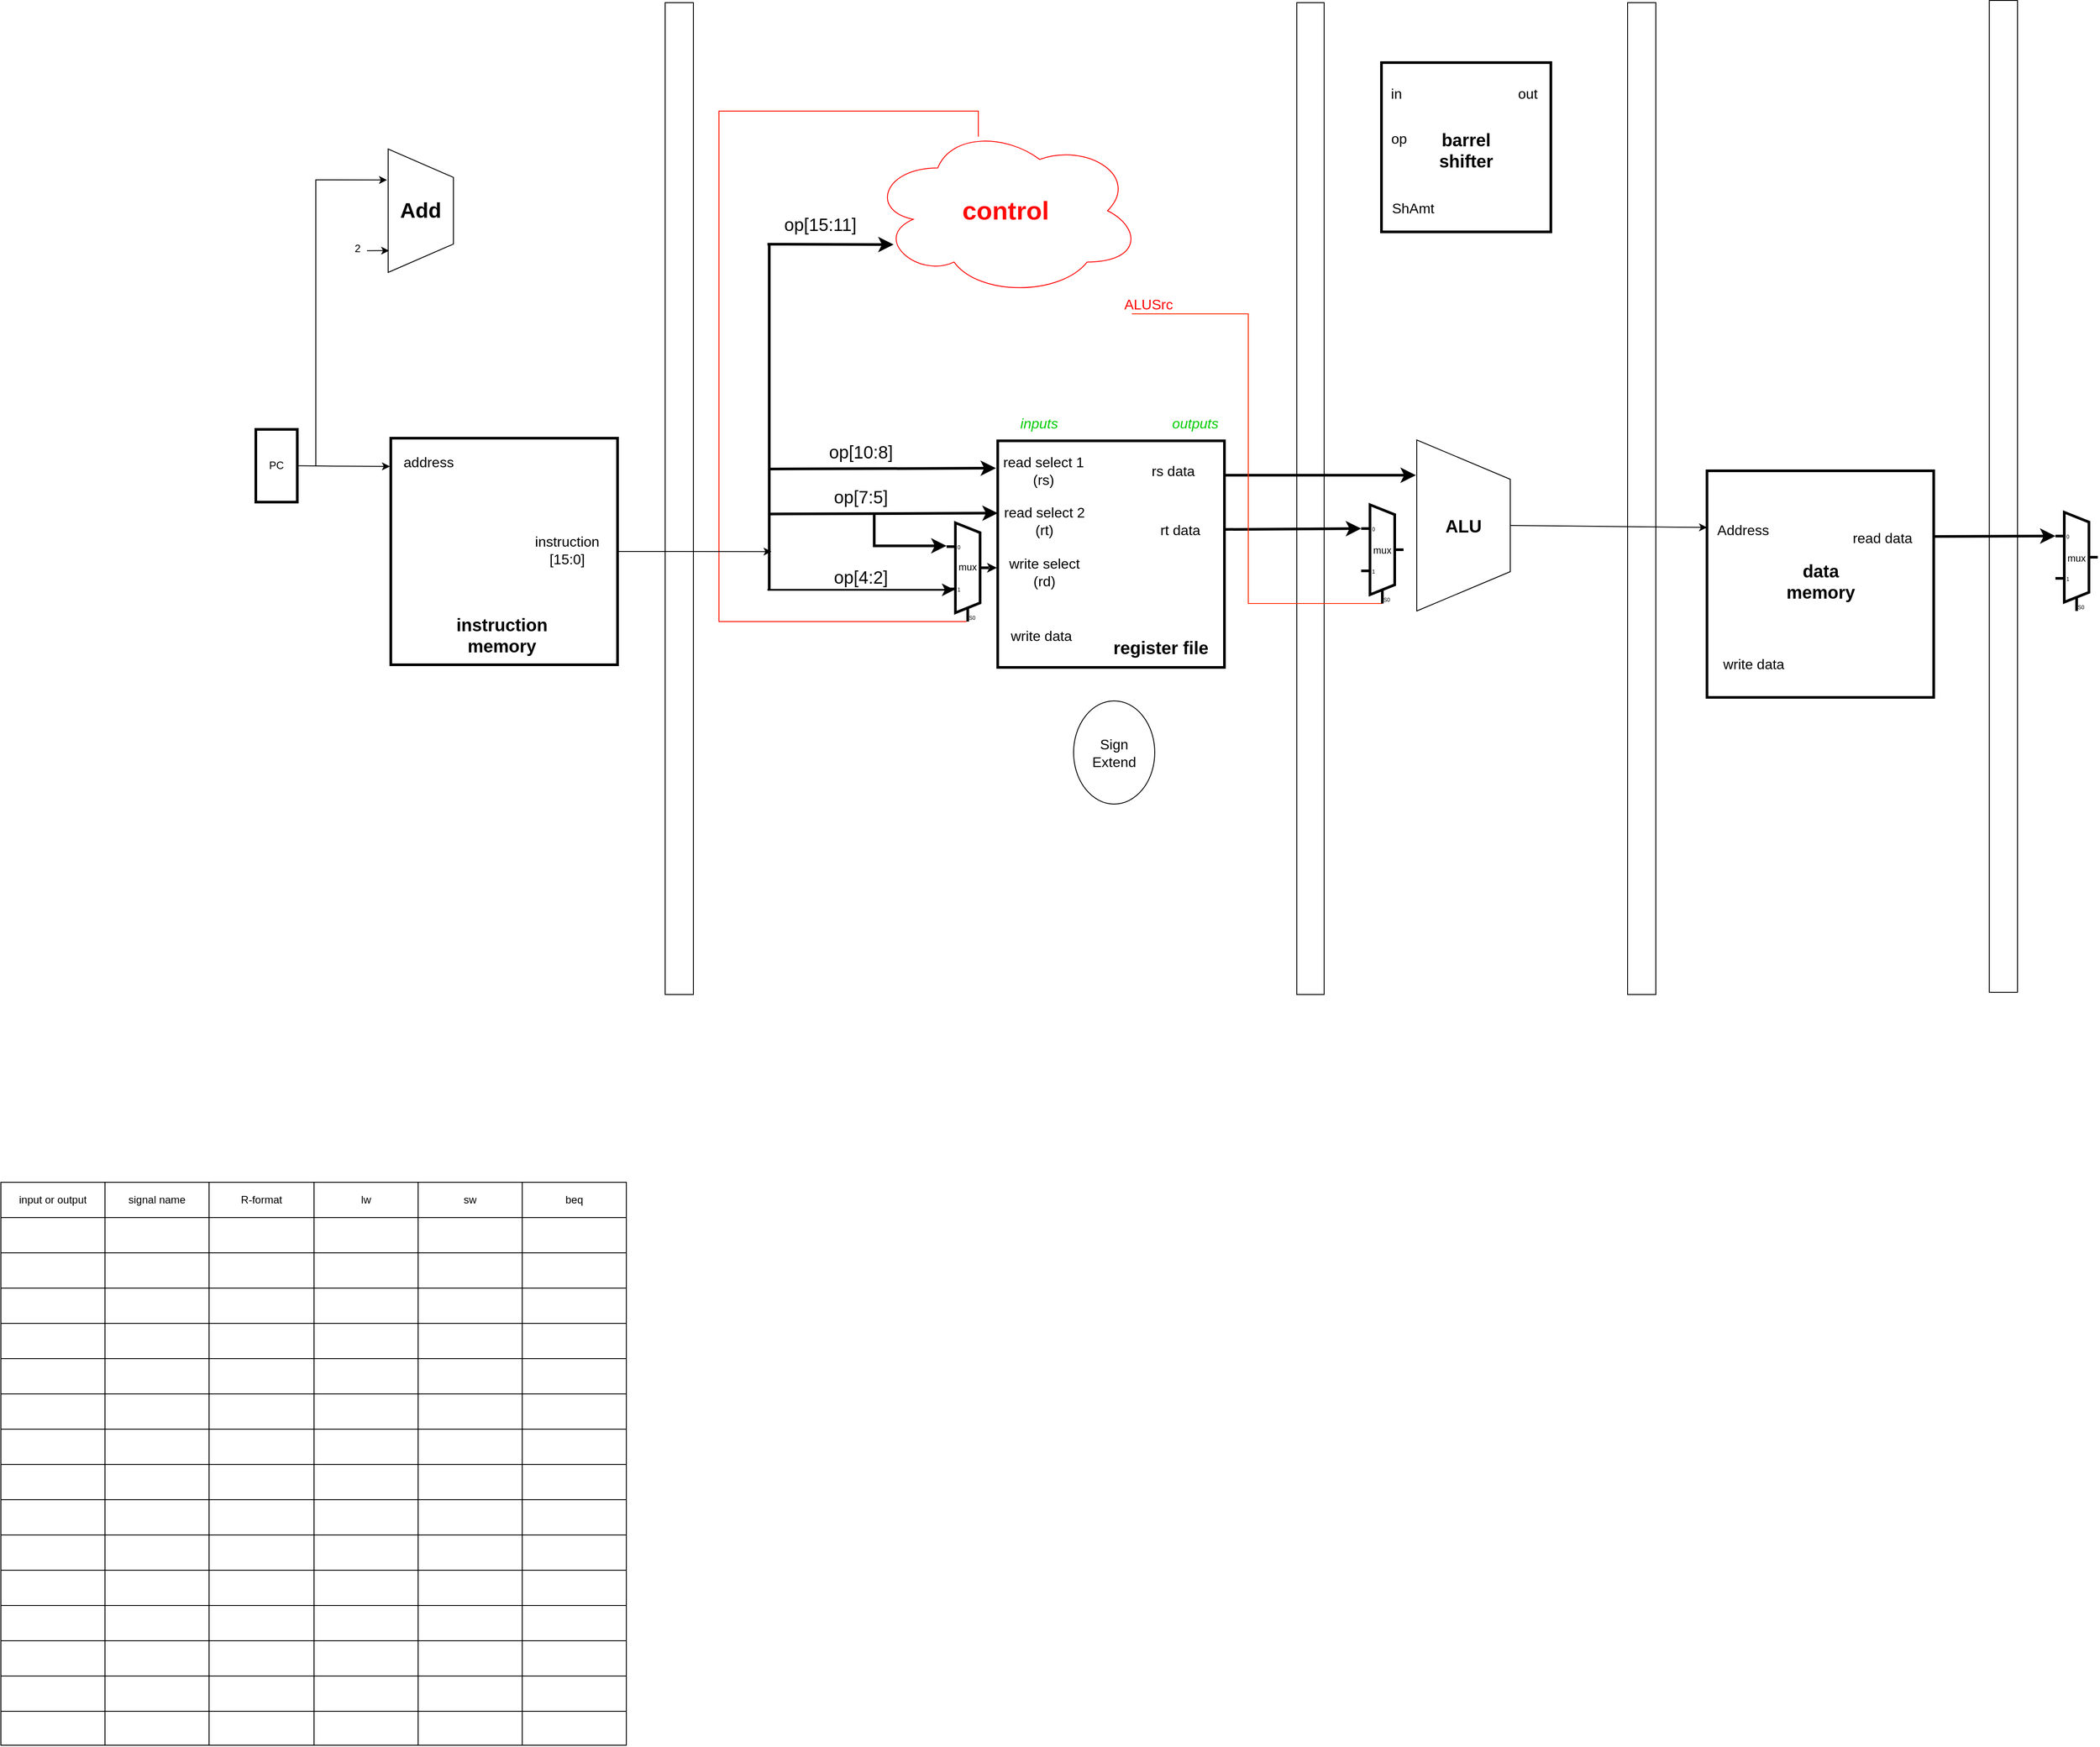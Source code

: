 <mxfile version="24.7.17">
  <diagram name="Page-1" id="fNMds45U4PwnaxW4AGc1">
    <mxGraphModel dx="4185" dy="1618" grid="0" gridSize="10" guides="1" tooltips="1" connect="1" arrows="1" fold="1" page="0" pageScale="1" pageWidth="850" pageHeight="1100" math="0" shadow="0">
      <root>
        <mxCell id="0" />
        <mxCell id="1" parent="0" />
        <mxCell id="muOvpEpb0NtmlUYYNEdW-12" value="" style="rounded=0;whiteSpace=wrap;html=1;" vertex="1" parent="1">
          <mxGeometry x="-238" y="184" width="32" height="1125" as="geometry" />
        </mxCell>
        <mxCell id="muOvpEpb0NtmlUYYNEdW-15" value="" style="rounded=0;whiteSpace=wrap;html=1;" vertex="1" parent="1">
          <mxGeometry x="478" y="184" width="31" height="1125" as="geometry" />
        </mxCell>
        <mxCell id="rFN4JdDNjN4XjkR0yoPJ-14" value="" style="endArrow=classic;html=1;rounded=0;fontSize=12;startSize=8;endSize=8;strokeWidth=3;" parent="1" edge="1">
          <mxGeometry width="50" height="50" relative="1" as="geometry">
            <mxPoint x="-122" y="458" as="sourcePoint" />
            <mxPoint x="21" y="458.41" as="targetPoint" />
          </mxGeometry>
        </mxCell>
        <mxCell id="rFN4JdDNjN4XjkR0yoPJ-16" value="op[15:11]" style="text;html=1;align=center;verticalAlign=middle;whiteSpace=wrap;rounded=0;fontSize=20;" parent="1" vertex="1">
          <mxGeometry x="-92" y="420" width="60" height="30" as="geometry" />
        </mxCell>
        <mxCell id="rFN4JdDNjN4XjkR0yoPJ-17" value="" style="endArrow=classic;html=1;rounded=0;fontSize=12;startSize=8;endSize=8;curved=1;strokeWidth=3;" parent="1" edge="1">
          <mxGeometry width="50" height="50" relative="1" as="geometry">
            <mxPoint x="-120" y="713" as="sourcePoint" />
            <mxPoint x="137" y="712" as="targetPoint" />
          </mxGeometry>
        </mxCell>
        <mxCell id="rFN4JdDNjN4XjkR0yoPJ-18" value="op[10:8]" style="text;html=1;align=center;verticalAlign=middle;whiteSpace=wrap;rounded=0;fontSize=20;" parent="1" vertex="1">
          <mxGeometry x="-46" y="678" width="60" height="30" as="geometry" />
        </mxCell>
        <mxCell id="rFN4JdDNjN4XjkR0yoPJ-24" value="" style="endArrow=classic;html=1;rounded=0;fontSize=12;startSize=8;endSize=8;curved=1;strokeWidth=3;" parent="1" edge="1">
          <mxGeometry width="50" height="50" relative="1" as="geometry">
            <mxPoint x="-120" y="764" as="sourcePoint" />
            <mxPoint x="139" y="763" as="targetPoint" />
          </mxGeometry>
        </mxCell>
        <mxCell id="rFN4JdDNjN4XjkR0yoPJ-25" value="op[7:5]" style="text;html=1;align=center;verticalAlign=middle;whiteSpace=wrap;rounded=0;fontSize=20;" parent="1" vertex="1">
          <mxGeometry x="-46" y="729" width="60" height="30" as="geometry" />
        </mxCell>
        <mxCell id="rFN4JdDNjN4XjkR0yoPJ-32" value="" style="shadow=0;dashed=0;align=center;html=1;strokeWidth=3;shape=mxgraph.electrical.abstract.mux2;whiteSpace=wrap;" parent="1" vertex="1">
          <mxGeometry x="81" y="774" width="48" height="112" as="geometry" />
        </mxCell>
        <mxCell id="rFN4JdDNjN4XjkR0yoPJ-35" value="" style="endArrow=classic;html=1;rounded=0;fontSize=12;startSize=8;endSize=8;strokeWidth=3;entryX=0;entryY=0.206;entryDx=0;entryDy=3;entryPerimeter=0;edgeStyle=orthogonalEdgeStyle;" parent="1" target="rFN4JdDNjN4XjkR0yoPJ-32" edge="1">
          <mxGeometry width="50" height="50" relative="1" as="geometry">
            <mxPoint x="-1" y="764" as="sourcePoint" />
            <mxPoint x="-1" y="817" as="targetPoint" />
            <Array as="points">
              <mxPoint x="-1" y="800" />
            </Array>
          </mxGeometry>
        </mxCell>
        <mxCell id="rFN4JdDNjN4XjkR0yoPJ-40" value="" style="endArrow=classic;html=1;rounded=0;fontSize=12;startSize=8;endSize=8;curved=1;" parent="1" edge="1">
          <mxGeometry width="50" height="50" relative="1" as="geometry">
            <mxPoint x="132" y="825" as="sourcePoint" />
            <mxPoint x="138" y="825" as="targetPoint" />
          </mxGeometry>
        </mxCell>
        <mxCell id="rFN4JdDNjN4XjkR0yoPJ-41" value="" style="endArrow=none;html=1;rounded=0;fontSize=12;startSize=8;endSize=8;entryX=0.262;entryY=1;entryDx=10;entryDy=0;entryPerimeter=0;edgeStyle=orthogonalEdgeStyle;strokeColor=#ff1100;strokeWidth=1;" parent="1" target="rFN4JdDNjN4XjkR0yoPJ-32" edge="1">
          <mxGeometry width="50" height="50" relative="1" as="geometry">
            <mxPoint x="117" y="336" as="sourcePoint" />
            <mxPoint x="167" y="286" as="targetPoint" />
            <Array as="points">
              <mxPoint x="117" y="307" />
              <mxPoint x="-177" y="307" />
              <mxPoint x="-177" y="886" />
            </Array>
          </mxGeometry>
        </mxCell>
        <mxCell id="rFN4JdDNjN4XjkR0yoPJ-42" value="" style="endArrow=classic;html=1;rounded=0;fontSize=12;startSize=8;endSize=8;curved=1;strokeWidth=2;" parent="1" edge="1">
          <mxGeometry width="50" height="50" relative="1" as="geometry">
            <mxPoint x="-122" y="850" as="sourcePoint" />
            <mxPoint x="90" y="850" as="targetPoint" />
          </mxGeometry>
        </mxCell>
        <mxCell id="rFN4JdDNjN4XjkR0yoPJ-43" value="op[4:2]" style="text;html=1;align=center;verticalAlign=middle;whiteSpace=wrap;rounded=0;fontSize=20;" parent="1" vertex="1">
          <mxGeometry x="-46" y="820" width="60" height="30" as="geometry" />
        </mxCell>
        <mxCell id="rFN4JdDNjN4XjkR0yoPJ-45" value="mux" style="text;html=1;align=center;verticalAlign=middle;whiteSpace=wrap;rounded=0;fontSize=11;" parent="1" vertex="1">
          <mxGeometry x="94" y="812" width="22" height="23" as="geometry" />
        </mxCell>
        <mxCell id="rFN4JdDNjN4XjkR0yoPJ-46" value="" style="ellipse;shape=cloud;whiteSpace=wrap;html=1;fontColor=#FF1C1C;strokeColor=#FF0000;strokeWidth=1;" parent="1" vertex="1">
          <mxGeometry x="-6" y="323" width="308" height="194" as="geometry" />
        </mxCell>
        <mxCell id="rFN4JdDNjN4XjkR0yoPJ-47" value="&lt;b style=&quot;font-size: 29px;&quot;&gt;control&lt;/b&gt;" style="text;html=1;align=center;verticalAlign=middle;whiteSpace=wrap;rounded=0;fontSize=29;fontColor=#FF0808;" parent="1" vertex="1">
          <mxGeometry x="118" y="406.5" width="60" height="27" as="geometry" />
        </mxCell>
        <mxCell id="3E7eyOwTPvob0F8doDhA-3" value="&lt;i&gt;inputs&lt;/i&gt;" style="text;html=1;align=center;verticalAlign=middle;whiteSpace=wrap;rounded=0;fontSize=16;fontColor=#00CC00;" parent="1" vertex="1">
          <mxGeometry x="156" y="646" width="60" height="30" as="geometry" />
        </mxCell>
        <mxCell id="3E7eyOwTPvob0F8doDhA-5" value="&lt;i&gt;outputs&lt;/i&gt;" style="text;html=1;align=center;verticalAlign=middle;whiteSpace=wrap;rounded=0;fontSize=16;fontColor=#00CC00;" parent="1" vertex="1">
          <mxGeometry x="333" y="646" width="60" height="30" as="geometry" />
        </mxCell>
        <mxCell id="3E7eyOwTPvob0F8doDhA-17" value="" style="endArrow=classic;html=1;rounded=0;fontSize=12;startSize=8;endSize=8;curved=1;strokeWidth=3;" parent="1" edge="1">
          <mxGeometry width="50" height="50" relative="1" as="geometry">
            <mxPoint x="396" y="720" as="sourcePoint" />
            <mxPoint x="613" y="720" as="targetPoint" />
          </mxGeometry>
        </mxCell>
        <mxCell id="3E7eyOwTPvob0F8doDhA-20" value="" style="endArrow=classic;html=1;rounded=0;fontSize=12;startSize=8;endSize=8;curved=1;strokeWidth=3;entryX=0;entryY=0.214;entryDx=0;entryDy=3;entryPerimeter=0;exitX=1;exitY=0.5;exitDx=0;exitDy=0;" parent="1" edge="1" target="3E7eyOwTPvob0F8doDhA-19" source="3E7eyOwTPvob0F8doDhA-12">
          <mxGeometry width="50" height="50" relative="1" as="geometry">
            <mxPoint x="396" y="770.97" as="sourcePoint" />
            <mxPoint x="548" y="771" as="targetPoint" />
          </mxGeometry>
        </mxCell>
        <mxCell id="3E7eyOwTPvob0F8doDhA-21" value="" style="endArrow=none;html=1;rounded=0;fontSize=12;startSize=8;endSize=8;edgeStyle=orthogonalEdgeStyle;entryX=0.292;entryY=1;entryDx=10;entryDy=0;entryPerimeter=0;strokeColor=#FF2D03;" parent="1" target="3E7eyOwTPvob0F8doDhA-19" edge="1">
          <mxGeometry width="50" height="50" relative="1" as="geometry">
            <mxPoint x="291" y="537" as="sourcePoint" />
            <mxPoint x="448" y="859.0" as="targetPoint" />
            <Array as="points">
              <mxPoint x="291" y="537" />
              <mxPoint x="423" y="537" />
              <mxPoint x="423" y="866" />
              <mxPoint x="490" y="866" />
            </Array>
          </mxGeometry>
        </mxCell>
        <mxCell id="3E7eyOwTPvob0F8doDhA-23" value="&lt;font color=&quot;#ff0000&quot;&gt;ALUSrc&lt;/font&gt;" style="text;html=1;align=center;verticalAlign=middle;whiteSpace=wrap;rounded=0;fontSize=16;" parent="1" vertex="1">
          <mxGeometry x="280" y="511" width="60" height="30" as="geometry" />
        </mxCell>
        <mxCell id="3E7eyOwTPvob0F8doDhA-24" value="" style="ellipse;whiteSpace=wrap;html=1;" parent="1" vertex="1">
          <mxGeometry x="225" y="976" width="92" height="117" as="geometry" />
        </mxCell>
        <mxCell id="3E7eyOwTPvob0F8doDhA-25" value="Sign Extend" style="text;html=1;align=center;verticalAlign=middle;whiteSpace=wrap;rounded=0;fontSize=16;" parent="1" vertex="1">
          <mxGeometry x="241" y="1019.5" width="60" height="30" as="geometry" />
        </mxCell>
        <mxCell id="muOvpEpb0NtmlUYYNEdW-38" style="edgeStyle=none;rounded=0;orthogonalLoop=1;jettySize=auto;html=1;exitX=1;exitY=0.5;exitDx=0;exitDy=0;" edge="1" parent="1" source="muOvpEpb0NtmlUYYNEdW-1">
          <mxGeometry relative="1" as="geometry">
            <mxPoint x="-117.429" y="806.571" as="targetPoint" />
          </mxGeometry>
        </mxCell>
        <mxCell id="muOvpEpb0NtmlUYYNEdW-8" value="" style="whiteSpace=wrap;html=1;aspect=fixed;strokeWidth=3;" vertex="1" parent="1">
          <mxGeometry x="943" y="715" width="257" height="257" as="geometry" />
        </mxCell>
        <mxCell id="muOvpEpb0NtmlUYYNEdW-9" value="Address" style="text;html=1;align=center;verticalAlign=middle;whiteSpace=wrap;rounded=0;fontSize=16;" vertex="1" parent="1">
          <mxGeometry x="934" y="762" width="100" height="39" as="geometry" />
        </mxCell>
        <mxCell id="muOvpEpb0NtmlUYYNEdW-10" value="&lt;b&gt;data memory&lt;/b&gt;" style="text;html=1;align=center;verticalAlign=middle;whiteSpace=wrap;rounded=0;fontSize=20;" vertex="1" parent="1">
          <mxGeometry x="1016.5" y="824.5" width="110" height="30" as="geometry" />
        </mxCell>
        <mxCell id="muOvpEpb0NtmlUYYNEdW-13" value="" style="group" vertex="1" connectable="0" parent="1">
          <mxGeometry x="614" y="680" width="106" height="194" as="geometry" />
        </mxCell>
        <mxCell id="3E7eyOwTPvob0F8doDhA-14" value="" style="verticalLabelPosition=middle;verticalAlign=middle;html=1;shape=trapezoid;perimeter=trapezoidPerimeter;whiteSpace=wrap;size=0.23;arcSize=10;flipV=1;labelPosition=center;align=center;direction=south;" parent="muOvpEpb0NtmlUYYNEdW-13" vertex="1">
          <mxGeometry width="106" height="194" as="geometry" />
        </mxCell>
        <mxCell id="3E7eyOwTPvob0F8doDhA-15" value="&lt;b style=&quot;font-size: 20px;&quot;&gt;ALU&lt;/b&gt;" style="text;html=1;align=center;verticalAlign=middle;whiteSpace=wrap;rounded=0;fontSize=20;" parent="muOvpEpb0NtmlUYYNEdW-13" vertex="1">
          <mxGeometry x="23" y="82" width="60" height="30" as="geometry" />
        </mxCell>
        <mxCell id="muOvpEpb0NtmlUYYNEdW-14" value="" style="group" vertex="1" connectable="0" parent="1">
          <mxGeometry x="551" y="753.5" width="48" height="112" as="geometry" />
        </mxCell>
        <mxCell id="3E7eyOwTPvob0F8doDhA-19" value="" style="shadow=0;dashed=0;align=center;html=1;strokeWidth=3;shape=mxgraph.electrical.abstract.mux2;whiteSpace=wrap;" parent="muOvpEpb0NtmlUYYNEdW-14" vertex="1">
          <mxGeometry width="48" height="112" as="geometry" />
        </mxCell>
        <mxCell id="3E7eyOwTPvob0F8doDhA-26" value="mux" style="text;html=1;align=center;verticalAlign=middle;whiteSpace=wrap;rounded=0;fontSize=11;" parent="muOvpEpb0NtmlUYYNEdW-14" vertex="1">
          <mxGeometry x="13" y="40" width="22" height="23" as="geometry" />
        </mxCell>
        <mxCell id="muOvpEpb0NtmlUYYNEdW-16" value="" style="rounded=0;whiteSpace=wrap;html=1;" vertex="1" parent="1">
          <mxGeometry x="853" y="184" width="32" height="1125" as="geometry" />
        </mxCell>
        <mxCell id="muOvpEpb0NtmlUYYNEdW-17" value="" style="rounded=0;whiteSpace=wrap;html=1;" vertex="1" parent="1">
          <mxGeometry x="1263" y="181.5" width="32" height="1125" as="geometry" />
        </mxCell>
        <mxCell id="muOvpEpb0NtmlUYYNEdW-19" value="write data" style="text;html=1;align=center;verticalAlign=middle;whiteSpace=wrap;rounded=0;fontSize=16;" vertex="1" parent="1">
          <mxGeometry x="946" y="914" width="100" height="39" as="geometry" />
        </mxCell>
        <mxCell id="muOvpEpb0NtmlUYYNEdW-20" value="read data" style="text;html=1;align=center;verticalAlign=middle;whiteSpace=wrap;rounded=0;fontSize=16;" vertex="1" parent="1">
          <mxGeometry x="1092" y="771.5" width="100" height="39" as="geometry" />
        </mxCell>
        <mxCell id="muOvpEpb0NtmlUYYNEdW-21" value="" style="group" vertex="1" connectable="0" parent="1">
          <mxGeometry x="1338" y="762" width="48" height="112" as="geometry" />
        </mxCell>
        <mxCell id="muOvpEpb0NtmlUYYNEdW-22" value="" style="shadow=0;dashed=0;align=center;html=1;strokeWidth=3;shape=mxgraph.electrical.abstract.mux2;whiteSpace=wrap;" vertex="1" parent="muOvpEpb0NtmlUYYNEdW-21">
          <mxGeometry width="48" height="112" as="geometry" />
        </mxCell>
        <mxCell id="muOvpEpb0NtmlUYYNEdW-23" value="mux" style="text;html=1;align=center;verticalAlign=middle;whiteSpace=wrap;rounded=0;fontSize=11;" vertex="1" parent="muOvpEpb0NtmlUYYNEdW-21">
          <mxGeometry x="13" y="40" width="22" height="23" as="geometry" />
        </mxCell>
        <mxCell id="muOvpEpb0NtmlUYYNEdW-25" value="" style="endArrow=classic;html=1;rounded=0;fontSize=12;startSize=8;endSize=8;curved=1;strokeWidth=3;exitX=0.997;exitY=0.29;exitDx=0;exitDy=0;exitPerimeter=0;entryX=0;entryY=0.214;entryDx=0;entryDy=3;entryPerimeter=0;" edge="1" parent="1" source="muOvpEpb0NtmlUYYNEdW-8" target="muOvpEpb0NtmlUYYNEdW-22">
          <mxGeometry width="50" height="50" relative="1" as="geometry">
            <mxPoint x="1205" y="786" as="sourcePoint" />
            <mxPoint x="1331" y="790" as="targetPoint" />
          </mxGeometry>
        </mxCell>
        <mxCell id="muOvpEpb0NtmlUYYNEdW-27" value="" style="group" vertex="1" connectable="0" parent="1">
          <mxGeometry x="139" y="681" width="257" height="257" as="geometry" />
        </mxCell>
        <mxCell id="rFN4JdDNjN4XjkR0yoPJ-5" value="" style="whiteSpace=wrap;html=1;aspect=fixed;strokeWidth=3;" parent="muOvpEpb0NtmlUYYNEdW-27" vertex="1">
          <mxGeometry width="257" height="257" as="geometry" />
        </mxCell>
        <mxCell id="rFN4JdDNjN4XjkR0yoPJ-6" value="read select 1 (rs)" style="text;html=1;align=center;verticalAlign=middle;whiteSpace=wrap;rounded=0;fontSize=16;" parent="muOvpEpb0NtmlUYYNEdW-27" vertex="1">
          <mxGeometry x="2" y="14" width="100" height="39" as="geometry" />
        </mxCell>
        <mxCell id="rFN4JdDNjN4XjkR0yoPJ-7" value="read select 2 (rt)" style="text;html=1;align=center;verticalAlign=middle;whiteSpace=wrap;rounded=0;fontSize=16;" parent="muOvpEpb0NtmlUYYNEdW-27" vertex="1">
          <mxGeometry x="3.5" y="71" width="97.5" height="39" as="geometry" />
        </mxCell>
        <mxCell id="rFN4JdDNjN4XjkR0yoPJ-8" value="write select (rd)" style="text;html=1;align=center;verticalAlign=middle;whiteSpace=wrap;rounded=0;fontSize=16;" parent="muOvpEpb0NtmlUYYNEdW-27" vertex="1">
          <mxGeometry x="7.5" y="129.5" width="89.5" height="39" as="geometry" />
        </mxCell>
        <mxCell id="rFN4JdDNjN4XjkR0yoPJ-10" value="write data" style="text;html=1;align=center;verticalAlign=middle;whiteSpace=wrap;rounded=0;fontSize=16;" parent="muOvpEpb0NtmlUYYNEdW-27" vertex="1">
          <mxGeometry x="13" y="205" width="73" height="32" as="geometry" />
        </mxCell>
        <mxCell id="rFN4JdDNjN4XjkR0yoPJ-44" value="&lt;b&gt;register file&lt;/b&gt;" style="text;html=1;align=center;verticalAlign=middle;whiteSpace=wrap;rounded=0;fontSize=20;" parent="muOvpEpb0NtmlUYYNEdW-27" vertex="1">
          <mxGeometry x="130" y="219" width="110" height="30" as="geometry" />
        </mxCell>
        <mxCell id="3E7eyOwTPvob0F8doDhA-7" value="rs data" style="text;html=1;align=center;verticalAlign=middle;whiteSpace=wrap;rounded=0;fontSize=16;" parent="muOvpEpb0NtmlUYYNEdW-27" vertex="1">
          <mxGeometry x="149" y="14" width="100" height="39" as="geometry" />
        </mxCell>
        <mxCell id="3E7eyOwTPvob0F8doDhA-12" value="rt data" style="text;html=1;align=center;verticalAlign=middle;whiteSpace=wrap;rounded=0;fontSize=16;" parent="muOvpEpb0NtmlUYYNEdW-27" vertex="1">
          <mxGeometry x="157" y="81" width="100" height="39" as="geometry" />
        </mxCell>
        <mxCell id="muOvpEpb0NtmlUYYNEdW-289" style="edgeStyle=none;rounded=0;orthogonalLoop=1;jettySize=auto;html=1;fontFamily=Helvetica;fontSize=12;fontColor=default;entryX=0.749;entryY=1.018;entryDx=0;entryDy=0;entryPerimeter=0;" edge="1" parent="1" target="muOvpEpb0NtmlUYYNEdW-40">
          <mxGeometry relative="1" as="geometry">
            <mxPoint x="-551" y="382" as="targetPoint" />
            <mxPoint x="-634" y="709" as="sourcePoint" />
            <Array as="points">
              <mxPoint x="-634" y="385" />
            </Array>
          </mxGeometry>
        </mxCell>
        <mxCell id="muOvpEpb0NtmlUYYNEdW-32" value="PC" style="rounded=0;whiteSpace=wrap;html=1;strokeWidth=3;" vertex="1" parent="1">
          <mxGeometry x="-702" y="668" width="47" height="82.5" as="geometry" />
        </mxCell>
        <mxCell id="muOvpEpb0NtmlUYYNEdW-34" style="edgeStyle=orthogonalEdgeStyle;rounded=0;orthogonalLoop=1;jettySize=auto;html=1;exitX=1;exitY=0.5;exitDx=0;exitDy=0;" edge="1" parent="1">
          <mxGeometry relative="1" as="geometry">
            <mxPoint x="-550" y="710" as="targetPoint" />
            <mxPoint x="-655" y="709.29" as="sourcePoint" />
          </mxGeometry>
        </mxCell>
        <mxCell id="muOvpEpb0NtmlUYYNEdW-37" value="" style="endArrow=none;html=3;rounded=0;strokeWidth=3;" edge="1" parent="1">
          <mxGeometry width="50" height="50" relative="1" as="geometry">
            <mxPoint x="-120" y="850" as="sourcePoint" />
            <mxPoint x="-120" y="458.5" as="targetPoint" />
          </mxGeometry>
        </mxCell>
        <mxCell id="muOvpEpb0NtmlUYYNEdW-39" style="edgeStyle=none;rounded=0;orthogonalLoop=1;jettySize=auto;html=1;exitX=0.5;exitY=0;exitDx=0;exitDy=0;entryX=0;entryY=0.25;entryDx=0;entryDy=0;" edge="1" parent="1" source="3E7eyOwTPvob0F8doDhA-14" target="muOvpEpb0NtmlUYYNEdW-8">
          <mxGeometry relative="1" as="geometry" />
        </mxCell>
        <mxCell id="muOvpEpb0NtmlUYYNEdW-40" value="&lt;font style=&quot;font-size: 24px;&quot;&gt;&lt;b&gt;Add&lt;/b&gt;&lt;/font&gt;" style="verticalLabelPosition=middle;verticalAlign=middle;html=1;shape=trapezoid;perimeter=trapezoidPerimeter;whiteSpace=wrap;size=0.23;arcSize=10;flipV=1;labelPosition=center;align=center;direction=south;" vertex="1" parent="1">
          <mxGeometry x="-552" y="350" width="74" height="140" as="geometry" />
        </mxCell>
        <mxCell id="muOvpEpb0NtmlUYYNEdW-154" value="" style="shape=table;startSize=0;container=1;collapsible=0;childLayout=tableLayout;rounded=0;strokeColor=default;align=center;verticalAlign=middle;fontFamily=Helvetica;fontSize=12;fontColor=default;fillColor=default;" vertex="1" parent="1">
          <mxGeometry x="-991" y="1522" width="709" height="638.5" as="geometry" />
        </mxCell>
        <mxCell id="muOvpEpb0NtmlUYYNEdW-155" value="" style="shape=tableRow;horizontal=0;startSize=0;swimlaneHead=0;swimlaneBody=0;strokeColor=inherit;top=0;left=0;bottom=0;right=0;collapsible=0;dropTarget=0;fillColor=none;points=[[0,0.5],[1,0.5]];portConstraint=eastwest;rounded=0;align=center;verticalAlign=middle;fontFamily=Helvetica;fontSize=12;fontColor=default;" vertex="1" parent="muOvpEpb0NtmlUYYNEdW-154">
          <mxGeometry width="709" height="40" as="geometry" />
        </mxCell>
        <mxCell id="muOvpEpb0NtmlUYYNEdW-156" value="input or output" style="shape=partialRectangle;html=1;whiteSpace=wrap;connectable=0;strokeColor=inherit;overflow=hidden;fillColor=none;top=0;left=0;bottom=0;right=0;pointerEvents=1;rounded=0;align=center;verticalAlign=middle;fontFamily=Helvetica;fontSize=12;fontColor=default;" vertex="1" parent="muOvpEpb0NtmlUYYNEdW-155">
          <mxGeometry width="118" height="40" as="geometry">
            <mxRectangle width="118" height="40" as="alternateBounds" />
          </mxGeometry>
        </mxCell>
        <mxCell id="muOvpEpb0NtmlUYYNEdW-157" value="signal name" style="shape=partialRectangle;html=1;whiteSpace=wrap;connectable=0;strokeColor=inherit;overflow=hidden;fillColor=none;top=0;left=0;bottom=0;right=0;pointerEvents=1;rounded=0;align=center;verticalAlign=middle;fontFamily=Helvetica;fontSize=12;fontColor=default;" vertex="1" parent="muOvpEpb0NtmlUYYNEdW-155">
          <mxGeometry x="118" width="118" height="40" as="geometry">
            <mxRectangle width="118" height="40" as="alternateBounds" />
          </mxGeometry>
        </mxCell>
        <mxCell id="muOvpEpb0NtmlUYYNEdW-158" value="R-format" style="shape=partialRectangle;html=1;whiteSpace=wrap;connectable=0;strokeColor=inherit;overflow=hidden;fillColor=none;top=0;left=0;bottom=0;right=0;pointerEvents=1;rounded=0;align=center;verticalAlign=middle;fontFamily=Helvetica;fontSize=12;fontColor=default;" vertex="1" parent="muOvpEpb0NtmlUYYNEdW-155">
          <mxGeometry x="236" width="119" height="40" as="geometry">
            <mxRectangle width="119" height="40" as="alternateBounds" />
          </mxGeometry>
        </mxCell>
        <mxCell id="muOvpEpb0NtmlUYYNEdW-159" value="lw" style="shape=partialRectangle;html=1;whiteSpace=wrap;connectable=0;strokeColor=inherit;overflow=hidden;fillColor=none;top=0;left=0;bottom=0;right=0;pointerEvents=1;rounded=0;align=center;verticalAlign=middle;fontFamily=Helvetica;fontSize=12;fontColor=default;" vertex="1" parent="muOvpEpb0NtmlUYYNEdW-155">
          <mxGeometry x="355" width="118" height="40" as="geometry">
            <mxRectangle width="118" height="40" as="alternateBounds" />
          </mxGeometry>
        </mxCell>
        <mxCell id="muOvpEpb0NtmlUYYNEdW-160" value="sw" style="shape=partialRectangle;html=1;whiteSpace=wrap;connectable=0;strokeColor=inherit;overflow=hidden;fillColor=none;top=0;left=0;bottom=0;right=0;pointerEvents=1;rounded=0;align=center;verticalAlign=middle;fontFamily=Helvetica;fontSize=12;fontColor=default;" vertex="1" parent="muOvpEpb0NtmlUYYNEdW-155">
          <mxGeometry x="473" width="118" height="40" as="geometry">
            <mxRectangle width="118" height="40" as="alternateBounds" />
          </mxGeometry>
        </mxCell>
        <mxCell id="muOvpEpb0NtmlUYYNEdW-161" value="beq" style="shape=partialRectangle;html=1;whiteSpace=wrap;connectable=0;strokeColor=inherit;overflow=hidden;fillColor=none;top=0;left=0;bottom=0;right=0;pointerEvents=1;rounded=0;align=center;verticalAlign=middle;fontFamily=Helvetica;fontSize=12;fontColor=default;" vertex="1" parent="muOvpEpb0NtmlUYYNEdW-155">
          <mxGeometry x="591" width="118" height="40" as="geometry">
            <mxRectangle width="118" height="40" as="alternateBounds" />
          </mxGeometry>
        </mxCell>
        <mxCell id="muOvpEpb0NtmlUYYNEdW-162" value="" style="shape=tableRow;horizontal=0;startSize=0;swimlaneHead=0;swimlaneBody=0;strokeColor=inherit;top=0;left=0;bottom=0;right=0;collapsible=0;dropTarget=0;fillColor=none;points=[[0,0.5],[1,0.5]];portConstraint=eastwest;rounded=0;align=center;verticalAlign=middle;fontFamily=Helvetica;fontSize=12;fontColor=default;" vertex="1" parent="muOvpEpb0NtmlUYYNEdW-154">
          <mxGeometry y="40" width="709" height="40" as="geometry" />
        </mxCell>
        <mxCell id="muOvpEpb0NtmlUYYNEdW-163" value="" style="shape=partialRectangle;html=1;whiteSpace=wrap;connectable=0;strokeColor=inherit;overflow=hidden;fillColor=none;top=0;left=0;bottom=0;right=0;pointerEvents=1;rounded=0;align=center;verticalAlign=middle;fontFamily=Helvetica;fontSize=12;fontColor=default;" vertex="1" parent="muOvpEpb0NtmlUYYNEdW-162">
          <mxGeometry width="118" height="40" as="geometry">
            <mxRectangle width="118" height="40" as="alternateBounds" />
          </mxGeometry>
        </mxCell>
        <mxCell id="muOvpEpb0NtmlUYYNEdW-164" value="" style="shape=partialRectangle;html=1;whiteSpace=wrap;connectable=0;strokeColor=inherit;overflow=hidden;fillColor=none;top=0;left=0;bottom=0;right=0;pointerEvents=1;rounded=0;align=center;verticalAlign=middle;fontFamily=Helvetica;fontSize=12;fontColor=default;" vertex="1" parent="muOvpEpb0NtmlUYYNEdW-162">
          <mxGeometry x="118" width="118" height="40" as="geometry">
            <mxRectangle width="118" height="40" as="alternateBounds" />
          </mxGeometry>
        </mxCell>
        <mxCell id="muOvpEpb0NtmlUYYNEdW-165" value="" style="shape=partialRectangle;html=1;whiteSpace=wrap;connectable=0;strokeColor=inherit;overflow=hidden;fillColor=none;top=0;left=0;bottom=0;right=0;pointerEvents=1;rounded=0;align=center;verticalAlign=middle;fontFamily=Helvetica;fontSize=12;fontColor=default;" vertex="1" parent="muOvpEpb0NtmlUYYNEdW-162">
          <mxGeometry x="236" width="119" height="40" as="geometry">
            <mxRectangle width="119" height="40" as="alternateBounds" />
          </mxGeometry>
        </mxCell>
        <mxCell id="muOvpEpb0NtmlUYYNEdW-166" value="" style="shape=partialRectangle;html=1;whiteSpace=wrap;connectable=0;strokeColor=inherit;overflow=hidden;fillColor=none;top=0;left=0;bottom=0;right=0;pointerEvents=1;rounded=0;align=center;verticalAlign=middle;fontFamily=Helvetica;fontSize=12;fontColor=default;" vertex="1" parent="muOvpEpb0NtmlUYYNEdW-162">
          <mxGeometry x="355" width="118" height="40" as="geometry">
            <mxRectangle width="118" height="40" as="alternateBounds" />
          </mxGeometry>
        </mxCell>
        <mxCell id="muOvpEpb0NtmlUYYNEdW-167" value="" style="shape=partialRectangle;html=1;whiteSpace=wrap;connectable=0;strokeColor=inherit;overflow=hidden;fillColor=none;top=0;left=0;bottom=0;right=0;pointerEvents=1;rounded=0;align=center;verticalAlign=middle;fontFamily=Helvetica;fontSize=12;fontColor=default;" vertex="1" parent="muOvpEpb0NtmlUYYNEdW-162">
          <mxGeometry x="473" width="118" height="40" as="geometry">
            <mxRectangle width="118" height="40" as="alternateBounds" />
          </mxGeometry>
        </mxCell>
        <mxCell id="muOvpEpb0NtmlUYYNEdW-168" value="" style="shape=partialRectangle;html=1;whiteSpace=wrap;connectable=0;strokeColor=inherit;overflow=hidden;fillColor=none;top=0;left=0;bottom=0;right=0;pointerEvents=1;rounded=0;align=center;verticalAlign=middle;fontFamily=Helvetica;fontSize=12;fontColor=default;" vertex="1" parent="muOvpEpb0NtmlUYYNEdW-162">
          <mxGeometry x="591" width="118" height="40" as="geometry">
            <mxRectangle width="118" height="40" as="alternateBounds" />
          </mxGeometry>
        </mxCell>
        <mxCell id="muOvpEpb0NtmlUYYNEdW-169" value="" style="shape=tableRow;horizontal=0;startSize=0;swimlaneHead=0;swimlaneBody=0;strokeColor=inherit;top=0;left=0;bottom=0;right=0;collapsible=0;dropTarget=0;fillColor=none;points=[[0,0.5],[1,0.5]];portConstraint=eastwest;rounded=0;align=center;verticalAlign=middle;fontFamily=Helvetica;fontSize=12;fontColor=default;" vertex="1" parent="muOvpEpb0NtmlUYYNEdW-154">
          <mxGeometry y="80" width="709" height="40" as="geometry" />
        </mxCell>
        <mxCell id="muOvpEpb0NtmlUYYNEdW-170" value="" style="shape=partialRectangle;html=1;whiteSpace=wrap;connectable=0;strokeColor=inherit;overflow=hidden;fillColor=none;top=0;left=0;bottom=0;right=0;pointerEvents=1;rounded=0;align=center;verticalAlign=middle;fontFamily=Helvetica;fontSize=12;fontColor=default;" vertex="1" parent="muOvpEpb0NtmlUYYNEdW-169">
          <mxGeometry width="118" height="40" as="geometry">
            <mxRectangle width="118" height="40" as="alternateBounds" />
          </mxGeometry>
        </mxCell>
        <mxCell id="muOvpEpb0NtmlUYYNEdW-171" value="" style="shape=partialRectangle;html=1;whiteSpace=wrap;connectable=0;strokeColor=inherit;overflow=hidden;fillColor=none;top=0;left=0;bottom=0;right=0;pointerEvents=1;rounded=0;align=center;verticalAlign=middle;fontFamily=Helvetica;fontSize=12;fontColor=default;" vertex="1" parent="muOvpEpb0NtmlUYYNEdW-169">
          <mxGeometry x="118" width="118" height="40" as="geometry">
            <mxRectangle width="118" height="40" as="alternateBounds" />
          </mxGeometry>
        </mxCell>
        <mxCell id="muOvpEpb0NtmlUYYNEdW-172" value="" style="shape=partialRectangle;html=1;whiteSpace=wrap;connectable=0;strokeColor=inherit;overflow=hidden;fillColor=none;top=0;left=0;bottom=0;right=0;pointerEvents=1;rounded=0;align=center;verticalAlign=middle;fontFamily=Helvetica;fontSize=12;fontColor=default;" vertex="1" parent="muOvpEpb0NtmlUYYNEdW-169">
          <mxGeometry x="236" width="119" height="40" as="geometry">
            <mxRectangle width="119" height="40" as="alternateBounds" />
          </mxGeometry>
        </mxCell>
        <mxCell id="muOvpEpb0NtmlUYYNEdW-173" value="" style="shape=partialRectangle;html=1;whiteSpace=wrap;connectable=0;strokeColor=inherit;overflow=hidden;fillColor=none;top=0;left=0;bottom=0;right=0;pointerEvents=1;rounded=0;align=center;verticalAlign=middle;fontFamily=Helvetica;fontSize=12;fontColor=default;" vertex="1" parent="muOvpEpb0NtmlUYYNEdW-169">
          <mxGeometry x="355" width="118" height="40" as="geometry">
            <mxRectangle width="118" height="40" as="alternateBounds" />
          </mxGeometry>
        </mxCell>
        <mxCell id="muOvpEpb0NtmlUYYNEdW-174" value="" style="shape=partialRectangle;html=1;whiteSpace=wrap;connectable=0;strokeColor=inherit;overflow=hidden;fillColor=none;top=0;left=0;bottom=0;right=0;pointerEvents=1;rounded=0;align=center;verticalAlign=middle;fontFamily=Helvetica;fontSize=12;fontColor=default;" vertex="1" parent="muOvpEpb0NtmlUYYNEdW-169">
          <mxGeometry x="473" width="118" height="40" as="geometry">
            <mxRectangle width="118" height="40" as="alternateBounds" />
          </mxGeometry>
        </mxCell>
        <mxCell id="muOvpEpb0NtmlUYYNEdW-175" value="" style="shape=partialRectangle;html=1;whiteSpace=wrap;connectable=0;strokeColor=inherit;overflow=hidden;fillColor=none;top=0;left=0;bottom=0;right=0;pointerEvents=1;rounded=0;align=center;verticalAlign=middle;fontFamily=Helvetica;fontSize=12;fontColor=default;" vertex="1" parent="muOvpEpb0NtmlUYYNEdW-169">
          <mxGeometry x="591" width="118" height="40" as="geometry">
            <mxRectangle width="118" height="40" as="alternateBounds" />
          </mxGeometry>
        </mxCell>
        <mxCell id="muOvpEpb0NtmlUYYNEdW-176" value="" style="shape=tableRow;horizontal=0;startSize=0;swimlaneHead=0;swimlaneBody=0;strokeColor=inherit;top=0;left=0;bottom=0;right=0;collapsible=0;dropTarget=0;fillColor=none;points=[[0,0.5],[1,0.5]];portConstraint=eastwest;rounded=0;align=center;verticalAlign=middle;fontFamily=Helvetica;fontSize=12;fontColor=default;" vertex="1" parent="muOvpEpb0NtmlUYYNEdW-154">
          <mxGeometry y="120" width="709" height="40" as="geometry" />
        </mxCell>
        <mxCell id="muOvpEpb0NtmlUYYNEdW-177" value="" style="shape=partialRectangle;html=1;whiteSpace=wrap;connectable=0;strokeColor=inherit;overflow=hidden;fillColor=none;top=0;left=0;bottom=0;right=0;pointerEvents=1;rounded=0;align=center;verticalAlign=middle;fontFamily=Helvetica;fontSize=12;fontColor=default;" vertex="1" parent="muOvpEpb0NtmlUYYNEdW-176">
          <mxGeometry width="118" height="40" as="geometry">
            <mxRectangle width="118" height="40" as="alternateBounds" />
          </mxGeometry>
        </mxCell>
        <mxCell id="muOvpEpb0NtmlUYYNEdW-178" value="" style="shape=partialRectangle;html=1;whiteSpace=wrap;connectable=0;strokeColor=inherit;overflow=hidden;fillColor=none;top=0;left=0;bottom=0;right=0;pointerEvents=1;rounded=0;align=center;verticalAlign=middle;fontFamily=Helvetica;fontSize=12;fontColor=default;" vertex="1" parent="muOvpEpb0NtmlUYYNEdW-176">
          <mxGeometry x="118" width="118" height="40" as="geometry">
            <mxRectangle width="118" height="40" as="alternateBounds" />
          </mxGeometry>
        </mxCell>
        <mxCell id="muOvpEpb0NtmlUYYNEdW-179" value="" style="shape=partialRectangle;html=1;whiteSpace=wrap;connectable=0;strokeColor=inherit;overflow=hidden;fillColor=none;top=0;left=0;bottom=0;right=0;pointerEvents=1;rounded=0;align=center;verticalAlign=middle;fontFamily=Helvetica;fontSize=12;fontColor=default;" vertex="1" parent="muOvpEpb0NtmlUYYNEdW-176">
          <mxGeometry x="236" width="119" height="40" as="geometry">
            <mxRectangle width="119" height="40" as="alternateBounds" />
          </mxGeometry>
        </mxCell>
        <mxCell id="muOvpEpb0NtmlUYYNEdW-180" value="" style="shape=partialRectangle;html=1;whiteSpace=wrap;connectable=0;strokeColor=inherit;overflow=hidden;fillColor=none;top=0;left=0;bottom=0;right=0;pointerEvents=1;rounded=0;align=center;verticalAlign=middle;fontFamily=Helvetica;fontSize=12;fontColor=default;" vertex="1" parent="muOvpEpb0NtmlUYYNEdW-176">
          <mxGeometry x="355" width="118" height="40" as="geometry">
            <mxRectangle width="118" height="40" as="alternateBounds" />
          </mxGeometry>
        </mxCell>
        <mxCell id="muOvpEpb0NtmlUYYNEdW-181" value="" style="shape=partialRectangle;html=1;whiteSpace=wrap;connectable=0;strokeColor=inherit;overflow=hidden;fillColor=none;top=0;left=0;bottom=0;right=0;pointerEvents=1;rounded=0;align=center;verticalAlign=middle;fontFamily=Helvetica;fontSize=12;fontColor=default;" vertex="1" parent="muOvpEpb0NtmlUYYNEdW-176">
          <mxGeometry x="473" width="118" height="40" as="geometry">
            <mxRectangle width="118" height="40" as="alternateBounds" />
          </mxGeometry>
        </mxCell>
        <mxCell id="muOvpEpb0NtmlUYYNEdW-182" value="" style="shape=partialRectangle;html=1;whiteSpace=wrap;connectable=0;strokeColor=inherit;overflow=hidden;fillColor=none;top=0;left=0;bottom=0;right=0;pointerEvents=1;rounded=0;align=center;verticalAlign=middle;fontFamily=Helvetica;fontSize=12;fontColor=default;" vertex="1" parent="muOvpEpb0NtmlUYYNEdW-176">
          <mxGeometry x="591" width="118" height="40" as="geometry">
            <mxRectangle width="118" height="40" as="alternateBounds" />
          </mxGeometry>
        </mxCell>
        <mxCell id="muOvpEpb0NtmlUYYNEdW-183" value="" style="shape=tableRow;horizontal=0;startSize=0;swimlaneHead=0;swimlaneBody=0;strokeColor=inherit;top=0;left=0;bottom=0;right=0;collapsible=0;dropTarget=0;fillColor=none;points=[[0,0.5],[1,0.5]];portConstraint=eastwest;rounded=0;align=center;verticalAlign=middle;fontFamily=Helvetica;fontSize=12;fontColor=default;" vertex="1" parent="muOvpEpb0NtmlUYYNEdW-154">
          <mxGeometry y="160" width="709" height="40" as="geometry" />
        </mxCell>
        <mxCell id="muOvpEpb0NtmlUYYNEdW-184" value="" style="shape=partialRectangle;html=1;whiteSpace=wrap;connectable=0;strokeColor=inherit;overflow=hidden;fillColor=none;top=0;left=0;bottom=0;right=0;pointerEvents=1;rounded=0;align=center;verticalAlign=middle;fontFamily=Helvetica;fontSize=12;fontColor=default;" vertex="1" parent="muOvpEpb0NtmlUYYNEdW-183">
          <mxGeometry width="118" height="40" as="geometry">
            <mxRectangle width="118" height="40" as="alternateBounds" />
          </mxGeometry>
        </mxCell>
        <mxCell id="muOvpEpb0NtmlUYYNEdW-185" value="" style="shape=partialRectangle;html=1;whiteSpace=wrap;connectable=0;strokeColor=inherit;overflow=hidden;fillColor=none;top=0;left=0;bottom=0;right=0;pointerEvents=1;rounded=0;align=center;verticalAlign=middle;fontFamily=Helvetica;fontSize=12;fontColor=default;" vertex="1" parent="muOvpEpb0NtmlUYYNEdW-183">
          <mxGeometry x="118" width="118" height="40" as="geometry">
            <mxRectangle width="118" height="40" as="alternateBounds" />
          </mxGeometry>
        </mxCell>
        <mxCell id="muOvpEpb0NtmlUYYNEdW-186" value="" style="shape=partialRectangle;html=1;whiteSpace=wrap;connectable=0;strokeColor=inherit;overflow=hidden;fillColor=none;top=0;left=0;bottom=0;right=0;pointerEvents=1;rounded=0;align=center;verticalAlign=middle;fontFamily=Helvetica;fontSize=12;fontColor=default;" vertex="1" parent="muOvpEpb0NtmlUYYNEdW-183">
          <mxGeometry x="236" width="119" height="40" as="geometry">
            <mxRectangle width="119" height="40" as="alternateBounds" />
          </mxGeometry>
        </mxCell>
        <mxCell id="muOvpEpb0NtmlUYYNEdW-187" value="" style="shape=partialRectangle;html=1;whiteSpace=wrap;connectable=0;strokeColor=inherit;overflow=hidden;fillColor=none;top=0;left=0;bottom=0;right=0;pointerEvents=1;rounded=0;align=center;verticalAlign=middle;fontFamily=Helvetica;fontSize=12;fontColor=default;" vertex="1" parent="muOvpEpb0NtmlUYYNEdW-183">
          <mxGeometry x="355" width="118" height="40" as="geometry">
            <mxRectangle width="118" height="40" as="alternateBounds" />
          </mxGeometry>
        </mxCell>
        <mxCell id="muOvpEpb0NtmlUYYNEdW-188" value="" style="shape=partialRectangle;html=1;whiteSpace=wrap;connectable=0;strokeColor=inherit;overflow=hidden;fillColor=none;top=0;left=0;bottom=0;right=0;pointerEvents=1;rounded=0;align=center;verticalAlign=middle;fontFamily=Helvetica;fontSize=12;fontColor=default;" vertex="1" parent="muOvpEpb0NtmlUYYNEdW-183">
          <mxGeometry x="473" width="118" height="40" as="geometry">
            <mxRectangle width="118" height="40" as="alternateBounds" />
          </mxGeometry>
        </mxCell>
        <mxCell id="muOvpEpb0NtmlUYYNEdW-189" value="" style="shape=partialRectangle;html=1;whiteSpace=wrap;connectable=0;strokeColor=inherit;overflow=hidden;fillColor=none;top=0;left=0;bottom=0;right=0;pointerEvents=1;rounded=0;align=center;verticalAlign=middle;fontFamily=Helvetica;fontSize=12;fontColor=default;" vertex="1" parent="muOvpEpb0NtmlUYYNEdW-183">
          <mxGeometry x="591" width="118" height="40" as="geometry">
            <mxRectangle width="118" height="40" as="alternateBounds" />
          </mxGeometry>
        </mxCell>
        <mxCell id="muOvpEpb0NtmlUYYNEdW-190" value="" style="shape=tableRow;horizontal=0;startSize=0;swimlaneHead=0;swimlaneBody=0;strokeColor=inherit;top=0;left=0;bottom=0;right=0;collapsible=0;dropTarget=0;fillColor=none;points=[[0,0.5],[1,0.5]];portConstraint=eastwest;rounded=0;align=center;verticalAlign=middle;fontFamily=Helvetica;fontSize=12;fontColor=default;" vertex="1" parent="muOvpEpb0NtmlUYYNEdW-154">
          <mxGeometry y="200" width="709" height="40" as="geometry" />
        </mxCell>
        <mxCell id="muOvpEpb0NtmlUYYNEdW-191" value="" style="shape=partialRectangle;html=1;whiteSpace=wrap;connectable=0;strokeColor=inherit;overflow=hidden;fillColor=none;top=0;left=0;bottom=0;right=0;pointerEvents=1;rounded=0;align=center;verticalAlign=middle;fontFamily=Helvetica;fontSize=12;fontColor=default;" vertex="1" parent="muOvpEpb0NtmlUYYNEdW-190">
          <mxGeometry width="118" height="40" as="geometry">
            <mxRectangle width="118" height="40" as="alternateBounds" />
          </mxGeometry>
        </mxCell>
        <mxCell id="muOvpEpb0NtmlUYYNEdW-192" value="" style="shape=partialRectangle;html=1;whiteSpace=wrap;connectable=0;strokeColor=inherit;overflow=hidden;fillColor=none;top=0;left=0;bottom=0;right=0;pointerEvents=1;rounded=0;align=center;verticalAlign=middle;fontFamily=Helvetica;fontSize=12;fontColor=default;" vertex="1" parent="muOvpEpb0NtmlUYYNEdW-190">
          <mxGeometry x="118" width="118" height="40" as="geometry">
            <mxRectangle width="118" height="40" as="alternateBounds" />
          </mxGeometry>
        </mxCell>
        <mxCell id="muOvpEpb0NtmlUYYNEdW-193" value="" style="shape=partialRectangle;html=1;whiteSpace=wrap;connectable=0;strokeColor=inherit;overflow=hidden;fillColor=none;top=0;left=0;bottom=0;right=0;pointerEvents=1;rounded=0;align=center;verticalAlign=middle;fontFamily=Helvetica;fontSize=12;fontColor=default;" vertex="1" parent="muOvpEpb0NtmlUYYNEdW-190">
          <mxGeometry x="236" width="119" height="40" as="geometry">
            <mxRectangle width="119" height="40" as="alternateBounds" />
          </mxGeometry>
        </mxCell>
        <mxCell id="muOvpEpb0NtmlUYYNEdW-194" value="" style="shape=partialRectangle;html=1;whiteSpace=wrap;connectable=0;strokeColor=inherit;overflow=hidden;fillColor=none;top=0;left=0;bottom=0;right=0;pointerEvents=1;rounded=0;align=center;verticalAlign=middle;fontFamily=Helvetica;fontSize=12;fontColor=default;" vertex="1" parent="muOvpEpb0NtmlUYYNEdW-190">
          <mxGeometry x="355" width="118" height="40" as="geometry">
            <mxRectangle width="118" height="40" as="alternateBounds" />
          </mxGeometry>
        </mxCell>
        <mxCell id="muOvpEpb0NtmlUYYNEdW-195" value="" style="shape=partialRectangle;html=1;whiteSpace=wrap;connectable=0;strokeColor=inherit;overflow=hidden;fillColor=none;top=0;left=0;bottom=0;right=0;pointerEvents=1;rounded=0;align=center;verticalAlign=middle;fontFamily=Helvetica;fontSize=12;fontColor=default;" vertex="1" parent="muOvpEpb0NtmlUYYNEdW-190">
          <mxGeometry x="473" width="118" height="40" as="geometry">
            <mxRectangle width="118" height="40" as="alternateBounds" />
          </mxGeometry>
        </mxCell>
        <mxCell id="muOvpEpb0NtmlUYYNEdW-196" value="" style="shape=partialRectangle;html=1;whiteSpace=wrap;connectable=0;strokeColor=inherit;overflow=hidden;fillColor=none;top=0;left=0;bottom=0;right=0;pointerEvents=1;rounded=0;align=center;verticalAlign=middle;fontFamily=Helvetica;fontSize=12;fontColor=default;" vertex="1" parent="muOvpEpb0NtmlUYYNEdW-190">
          <mxGeometry x="591" width="118" height="40" as="geometry">
            <mxRectangle width="118" height="40" as="alternateBounds" />
          </mxGeometry>
        </mxCell>
        <mxCell id="muOvpEpb0NtmlUYYNEdW-197" value="" style="shape=tableRow;horizontal=0;startSize=0;swimlaneHead=0;swimlaneBody=0;strokeColor=inherit;top=0;left=0;bottom=0;right=0;collapsible=0;dropTarget=0;fillColor=none;points=[[0,0.5],[1,0.5]];portConstraint=eastwest;rounded=0;align=center;verticalAlign=middle;fontFamily=Helvetica;fontSize=12;fontColor=default;" vertex="1" parent="muOvpEpb0NtmlUYYNEdW-154">
          <mxGeometry y="240" width="709" height="40" as="geometry" />
        </mxCell>
        <mxCell id="muOvpEpb0NtmlUYYNEdW-198" value="" style="shape=partialRectangle;html=1;whiteSpace=wrap;connectable=0;strokeColor=inherit;overflow=hidden;fillColor=none;top=0;left=0;bottom=0;right=0;pointerEvents=1;rounded=0;align=center;verticalAlign=middle;fontFamily=Helvetica;fontSize=12;fontColor=default;" vertex="1" parent="muOvpEpb0NtmlUYYNEdW-197">
          <mxGeometry width="118" height="40" as="geometry">
            <mxRectangle width="118" height="40" as="alternateBounds" />
          </mxGeometry>
        </mxCell>
        <mxCell id="muOvpEpb0NtmlUYYNEdW-199" value="" style="shape=partialRectangle;html=1;whiteSpace=wrap;connectable=0;strokeColor=inherit;overflow=hidden;fillColor=none;top=0;left=0;bottom=0;right=0;pointerEvents=1;rounded=0;align=center;verticalAlign=middle;fontFamily=Helvetica;fontSize=12;fontColor=default;" vertex="1" parent="muOvpEpb0NtmlUYYNEdW-197">
          <mxGeometry x="118" width="118" height="40" as="geometry">
            <mxRectangle width="118" height="40" as="alternateBounds" />
          </mxGeometry>
        </mxCell>
        <mxCell id="muOvpEpb0NtmlUYYNEdW-200" value="" style="shape=partialRectangle;html=1;whiteSpace=wrap;connectable=0;strokeColor=inherit;overflow=hidden;fillColor=none;top=0;left=0;bottom=0;right=0;pointerEvents=1;rounded=0;align=center;verticalAlign=middle;fontFamily=Helvetica;fontSize=12;fontColor=default;" vertex="1" parent="muOvpEpb0NtmlUYYNEdW-197">
          <mxGeometry x="236" width="119" height="40" as="geometry">
            <mxRectangle width="119" height="40" as="alternateBounds" />
          </mxGeometry>
        </mxCell>
        <mxCell id="muOvpEpb0NtmlUYYNEdW-201" value="" style="shape=partialRectangle;html=1;whiteSpace=wrap;connectable=0;strokeColor=inherit;overflow=hidden;fillColor=none;top=0;left=0;bottom=0;right=0;pointerEvents=1;rounded=0;align=center;verticalAlign=middle;fontFamily=Helvetica;fontSize=12;fontColor=default;" vertex="1" parent="muOvpEpb0NtmlUYYNEdW-197">
          <mxGeometry x="355" width="118" height="40" as="geometry">
            <mxRectangle width="118" height="40" as="alternateBounds" />
          </mxGeometry>
        </mxCell>
        <mxCell id="muOvpEpb0NtmlUYYNEdW-202" value="" style="shape=partialRectangle;html=1;whiteSpace=wrap;connectable=0;strokeColor=inherit;overflow=hidden;fillColor=none;top=0;left=0;bottom=0;right=0;pointerEvents=1;rounded=0;align=center;verticalAlign=middle;fontFamily=Helvetica;fontSize=12;fontColor=default;" vertex="1" parent="muOvpEpb0NtmlUYYNEdW-197">
          <mxGeometry x="473" width="118" height="40" as="geometry">
            <mxRectangle width="118" height="40" as="alternateBounds" />
          </mxGeometry>
        </mxCell>
        <mxCell id="muOvpEpb0NtmlUYYNEdW-203" value="" style="shape=partialRectangle;html=1;whiteSpace=wrap;connectable=0;strokeColor=inherit;overflow=hidden;fillColor=none;top=0;left=0;bottom=0;right=0;pointerEvents=1;rounded=0;align=center;verticalAlign=middle;fontFamily=Helvetica;fontSize=12;fontColor=default;" vertex="1" parent="muOvpEpb0NtmlUYYNEdW-197">
          <mxGeometry x="591" width="118" height="40" as="geometry">
            <mxRectangle width="118" height="40" as="alternateBounds" />
          </mxGeometry>
        </mxCell>
        <mxCell id="muOvpEpb0NtmlUYYNEdW-204" value="" style="shape=tableRow;horizontal=0;startSize=0;swimlaneHead=0;swimlaneBody=0;strokeColor=inherit;top=0;left=0;bottom=0;right=0;collapsible=0;dropTarget=0;fillColor=none;points=[[0,0.5],[1,0.5]];portConstraint=eastwest;rounded=0;align=center;verticalAlign=middle;fontFamily=Helvetica;fontSize=12;fontColor=default;" vertex="1" parent="muOvpEpb0NtmlUYYNEdW-154">
          <mxGeometry y="280" width="709" height="40" as="geometry" />
        </mxCell>
        <mxCell id="muOvpEpb0NtmlUYYNEdW-205" value="" style="shape=partialRectangle;html=1;whiteSpace=wrap;connectable=0;strokeColor=inherit;overflow=hidden;fillColor=none;top=0;left=0;bottom=0;right=0;pointerEvents=1;rounded=0;align=center;verticalAlign=middle;fontFamily=Helvetica;fontSize=12;fontColor=default;" vertex="1" parent="muOvpEpb0NtmlUYYNEdW-204">
          <mxGeometry width="118" height="40" as="geometry">
            <mxRectangle width="118" height="40" as="alternateBounds" />
          </mxGeometry>
        </mxCell>
        <mxCell id="muOvpEpb0NtmlUYYNEdW-206" value="" style="shape=partialRectangle;html=1;whiteSpace=wrap;connectable=0;strokeColor=inherit;overflow=hidden;fillColor=none;top=0;left=0;bottom=0;right=0;pointerEvents=1;rounded=0;align=center;verticalAlign=middle;fontFamily=Helvetica;fontSize=12;fontColor=default;" vertex="1" parent="muOvpEpb0NtmlUYYNEdW-204">
          <mxGeometry x="118" width="118" height="40" as="geometry">
            <mxRectangle width="118" height="40" as="alternateBounds" />
          </mxGeometry>
        </mxCell>
        <mxCell id="muOvpEpb0NtmlUYYNEdW-207" value="" style="shape=partialRectangle;html=1;whiteSpace=wrap;connectable=0;strokeColor=inherit;overflow=hidden;fillColor=none;top=0;left=0;bottom=0;right=0;pointerEvents=1;rounded=0;align=center;verticalAlign=middle;fontFamily=Helvetica;fontSize=12;fontColor=default;" vertex="1" parent="muOvpEpb0NtmlUYYNEdW-204">
          <mxGeometry x="236" width="119" height="40" as="geometry">
            <mxRectangle width="119" height="40" as="alternateBounds" />
          </mxGeometry>
        </mxCell>
        <mxCell id="muOvpEpb0NtmlUYYNEdW-208" value="" style="shape=partialRectangle;html=1;whiteSpace=wrap;connectable=0;strokeColor=inherit;overflow=hidden;fillColor=none;top=0;left=0;bottom=0;right=0;pointerEvents=1;rounded=0;align=center;verticalAlign=middle;fontFamily=Helvetica;fontSize=12;fontColor=default;" vertex="1" parent="muOvpEpb0NtmlUYYNEdW-204">
          <mxGeometry x="355" width="118" height="40" as="geometry">
            <mxRectangle width="118" height="40" as="alternateBounds" />
          </mxGeometry>
        </mxCell>
        <mxCell id="muOvpEpb0NtmlUYYNEdW-209" value="" style="shape=partialRectangle;html=1;whiteSpace=wrap;connectable=0;strokeColor=inherit;overflow=hidden;fillColor=none;top=0;left=0;bottom=0;right=0;pointerEvents=1;rounded=0;align=center;verticalAlign=middle;fontFamily=Helvetica;fontSize=12;fontColor=default;" vertex="1" parent="muOvpEpb0NtmlUYYNEdW-204">
          <mxGeometry x="473" width="118" height="40" as="geometry">
            <mxRectangle width="118" height="40" as="alternateBounds" />
          </mxGeometry>
        </mxCell>
        <mxCell id="muOvpEpb0NtmlUYYNEdW-210" value="" style="shape=partialRectangle;html=1;whiteSpace=wrap;connectable=0;strokeColor=inherit;overflow=hidden;fillColor=none;top=0;left=0;bottom=0;right=0;pointerEvents=1;rounded=0;align=center;verticalAlign=middle;fontFamily=Helvetica;fontSize=12;fontColor=default;" vertex="1" parent="muOvpEpb0NtmlUYYNEdW-204">
          <mxGeometry x="591" width="118" height="40" as="geometry">
            <mxRectangle width="118" height="40" as="alternateBounds" />
          </mxGeometry>
        </mxCell>
        <mxCell id="muOvpEpb0NtmlUYYNEdW-211" value="" style="shape=tableRow;horizontal=0;startSize=0;swimlaneHead=0;swimlaneBody=0;strokeColor=inherit;top=0;left=0;bottom=0;right=0;collapsible=0;dropTarget=0;fillColor=none;points=[[0,0.5],[1,0.5]];portConstraint=eastwest;rounded=0;align=center;verticalAlign=middle;fontFamily=Helvetica;fontSize=12;fontColor=default;" vertex="1" parent="muOvpEpb0NtmlUYYNEdW-154">
          <mxGeometry y="320" width="709" height="40" as="geometry" />
        </mxCell>
        <mxCell id="muOvpEpb0NtmlUYYNEdW-212" value="" style="shape=partialRectangle;html=1;whiteSpace=wrap;connectable=0;strokeColor=inherit;overflow=hidden;fillColor=none;top=0;left=0;bottom=0;right=0;pointerEvents=1;rounded=0;align=center;verticalAlign=middle;fontFamily=Helvetica;fontSize=12;fontColor=default;" vertex="1" parent="muOvpEpb0NtmlUYYNEdW-211">
          <mxGeometry width="118" height="40" as="geometry">
            <mxRectangle width="118" height="40" as="alternateBounds" />
          </mxGeometry>
        </mxCell>
        <mxCell id="muOvpEpb0NtmlUYYNEdW-213" value="" style="shape=partialRectangle;html=1;whiteSpace=wrap;connectable=0;strokeColor=inherit;overflow=hidden;fillColor=none;top=0;left=0;bottom=0;right=0;pointerEvents=1;rounded=0;align=center;verticalAlign=middle;fontFamily=Helvetica;fontSize=12;fontColor=default;" vertex="1" parent="muOvpEpb0NtmlUYYNEdW-211">
          <mxGeometry x="118" width="118" height="40" as="geometry">
            <mxRectangle width="118" height="40" as="alternateBounds" />
          </mxGeometry>
        </mxCell>
        <mxCell id="muOvpEpb0NtmlUYYNEdW-214" value="" style="shape=partialRectangle;html=1;whiteSpace=wrap;connectable=0;strokeColor=inherit;overflow=hidden;fillColor=none;top=0;left=0;bottom=0;right=0;pointerEvents=1;rounded=0;align=center;verticalAlign=middle;fontFamily=Helvetica;fontSize=12;fontColor=default;" vertex="1" parent="muOvpEpb0NtmlUYYNEdW-211">
          <mxGeometry x="236" width="119" height="40" as="geometry">
            <mxRectangle width="119" height="40" as="alternateBounds" />
          </mxGeometry>
        </mxCell>
        <mxCell id="muOvpEpb0NtmlUYYNEdW-215" value="" style="shape=partialRectangle;html=1;whiteSpace=wrap;connectable=0;strokeColor=inherit;overflow=hidden;fillColor=none;top=0;left=0;bottom=0;right=0;pointerEvents=1;rounded=0;align=center;verticalAlign=middle;fontFamily=Helvetica;fontSize=12;fontColor=default;" vertex="1" parent="muOvpEpb0NtmlUYYNEdW-211">
          <mxGeometry x="355" width="118" height="40" as="geometry">
            <mxRectangle width="118" height="40" as="alternateBounds" />
          </mxGeometry>
        </mxCell>
        <mxCell id="muOvpEpb0NtmlUYYNEdW-216" value="" style="shape=partialRectangle;html=1;whiteSpace=wrap;connectable=0;strokeColor=inherit;overflow=hidden;fillColor=none;top=0;left=0;bottom=0;right=0;pointerEvents=1;rounded=0;align=center;verticalAlign=middle;fontFamily=Helvetica;fontSize=12;fontColor=default;" vertex="1" parent="muOvpEpb0NtmlUYYNEdW-211">
          <mxGeometry x="473" width="118" height="40" as="geometry">
            <mxRectangle width="118" height="40" as="alternateBounds" />
          </mxGeometry>
        </mxCell>
        <mxCell id="muOvpEpb0NtmlUYYNEdW-217" value="" style="shape=partialRectangle;html=1;whiteSpace=wrap;connectable=0;strokeColor=inherit;overflow=hidden;fillColor=none;top=0;left=0;bottom=0;right=0;pointerEvents=1;rounded=0;align=center;verticalAlign=middle;fontFamily=Helvetica;fontSize=12;fontColor=default;" vertex="1" parent="muOvpEpb0NtmlUYYNEdW-211">
          <mxGeometry x="591" width="118" height="40" as="geometry">
            <mxRectangle width="118" height="40" as="alternateBounds" />
          </mxGeometry>
        </mxCell>
        <mxCell id="muOvpEpb0NtmlUYYNEdW-218" value="" style="shape=tableRow;horizontal=0;startSize=0;swimlaneHead=0;swimlaneBody=0;strokeColor=inherit;top=0;left=0;bottom=0;right=0;collapsible=0;dropTarget=0;fillColor=none;points=[[0,0.5],[1,0.5]];portConstraint=eastwest;rounded=0;align=center;verticalAlign=middle;fontFamily=Helvetica;fontSize=12;fontColor=default;" vertex="1" parent="muOvpEpb0NtmlUYYNEdW-154">
          <mxGeometry y="360" width="709" height="40" as="geometry" />
        </mxCell>
        <mxCell id="muOvpEpb0NtmlUYYNEdW-219" value="" style="shape=partialRectangle;html=1;whiteSpace=wrap;connectable=0;strokeColor=inherit;overflow=hidden;fillColor=none;top=0;left=0;bottom=0;right=0;pointerEvents=1;rounded=0;align=center;verticalAlign=middle;fontFamily=Helvetica;fontSize=12;fontColor=default;" vertex="1" parent="muOvpEpb0NtmlUYYNEdW-218">
          <mxGeometry width="118" height="40" as="geometry">
            <mxRectangle width="118" height="40" as="alternateBounds" />
          </mxGeometry>
        </mxCell>
        <mxCell id="muOvpEpb0NtmlUYYNEdW-220" value="" style="shape=partialRectangle;html=1;whiteSpace=wrap;connectable=0;strokeColor=inherit;overflow=hidden;fillColor=none;top=0;left=0;bottom=0;right=0;pointerEvents=1;rounded=0;align=center;verticalAlign=middle;fontFamily=Helvetica;fontSize=12;fontColor=default;" vertex="1" parent="muOvpEpb0NtmlUYYNEdW-218">
          <mxGeometry x="118" width="118" height="40" as="geometry">
            <mxRectangle width="118" height="40" as="alternateBounds" />
          </mxGeometry>
        </mxCell>
        <mxCell id="muOvpEpb0NtmlUYYNEdW-221" value="" style="shape=partialRectangle;html=1;whiteSpace=wrap;connectable=0;strokeColor=inherit;overflow=hidden;fillColor=none;top=0;left=0;bottom=0;right=0;pointerEvents=1;rounded=0;align=center;verticalAlign=middle;fontFamily=Helvetica;fontSize=12;fontColor=default;" vertex="1" parent="muOvpEpb0NtmlUYYNEdW-218">
          <mxGeometry x="236" width="119" height="40" as="geometry">
            <mxRectangle width="119" height="40" as="alternateBounds" />
          </mxGeometry>
        </mxCell>
        <mxCell id="muOvpEpb0NtmlUYYNEdW-222" value="" style="shape=partialRectangle;html=1;whiteSpace=wrap;connectable=0;strokeColor=inherit;overflow=hidden;fillColor=none;top=0;left=0;bottom=0;right=0;pointerEvents=1;rounded=0;align=center;verticalAlign=middle;fontFamily=Helvetica;fontSize=12;fontColor=default;" vertex="1" parent="muOvpEpb0NtmlUYYNEdW-218">
          <mxGeometry x="355" width="118" height="40" as="geometry">
            <mxRectangle width="118" height="40" as="alternateBounds" />
          </mxGeometry>
        </mxCell>
        <mxCell id="muOvpEpb0NtmlUYYNEdW-223" value="" style="shape=partialRectangle;html=1;whiteSpace=wrap;connectable=0;strokeColor=inherit;overflow=hidden;fillColor=none;top=0;left=0;bottom=0;right=0;pointerEvents=1;rounded=0;align=center;verticalAlign=middle;fontFamily=Helvetica;fontSize=12;fontColor=default;" vertex="1" parent="muOvpEpb0NtmlUYYNEdW-218">
          <mxGeometry x="473" width="118" height="40" as="geometry">
            <mxRectangle width="118" height="40" as="alternateBounds" />
          </mxGeometry>
        </mxCell>
        <mxCell id="muOvpEpb0NtmlUYYNEdW-224" value="" style="shape=partialRectangle;html=1;whiteSpace=wrap;connectable=0;strokeColor=inherit;overflow=hidden;fillColor=none;top=0;left=0;bottom=0;right=0;pointerEvents=1;rounded=0;align=center;verticalAlign=middle;fontFamily=Helvetica;fontSize=12;fontColor=default;" vertex="1" parent="muOvpEpb0NtmlUYYNEdW-218">
          <mxGeometry x="591" width="118" height="40" as="geometry">
            <mxRectangle width="118" height="40" as="alternateBounds" />
          </mxGeometry>
        </mxCell>
        <mxCell id="muOvpEpb0NtmlUYYNEdW-225" value="" style="shape=tableRow;horizontal=0;startSize=0;swimlaneHead=0;swimlaneBody=0;strokeColor=inherit;top=0;left=0;bottom=0;right=0;collapsible=0;dropTarget=0;fillColor=none;points=[[0,0.5],[1,0.5]];portConstraint=eastwest;rounded=0;align=center;verticalAlign=middle;fontFamily=Helvetica;fontSize=12;fontColor=default;" vertex="1" parent="muOvpEpb0NtmlUYYNEdW-154">
          <mxGeometry y="400" width="709" height="40" as="geometry" />
        </mxCell>
        <mxCell id="muOvpEpb0NtmlUYYNEdW-226" value="" style="shape=partialRectangle;html=1;whiteSpace=wrap;connectable=0;strokeColor=inherit;overflow=hidden;fillColor=none;top=0;left=0;bottom=0;right=0;pointerEvents=1;rounded=0;align=center;verticalAlign=middle;fontFamily=Helvetica;fontSize=12;fontColor=default;" vertex="1" parent="muOvpEpb0NtmlUYYNEdW-225">
          <mxGeometry width="118" height="40" as="geometry">
            <mxRectangle width="118" height="40" as="alternateBounds" />
          </mxGeometry>
        </mxCell>
        <mxCell id="muOvpEpb0NtmlUYYNEdW-227" value="" style="shape=partialRectangle;html=1;whiteSpace=wrap;connectable=0;strokeColor=inherit;overflow=hidden;fillColor=none;top=0;left=0;bottom=0;right=0;pointerEvents=1;rounded=0;align=center;verticalAlign=middle;fontFamily=Helvetica;fontSize=12;fontColor=default;" vertex="1" parent="muOvpEpb0NtmlUYYNEdW-225">
          <mxGeometry x="118" width="118" height="40" as="geometry">
            <mxRectangle width="118" height="40" as="alternateBounds" />
          </mxGeometry>
        </mxCell>
        <mxCell id="muOvpEpb0NtmlUYYNEdW-228" value="" style="shape=partialRectangle;html=1;whiteSpace=wrap;connectable=0;strokeColor=inherit;overflow=hidden;fillColor=none;top=0;left=0;bottom=0;right=0;pointerEvents=1;rounded=0;align=center;verticalAlign=middle;fontFamily=Helvetica;fontSize=12;fontColor=default;" vertex="1" parent="muOvpEpb0NtmlUYYNEdW-225">
          <mxGeometry x="236" width="119" height="40" as="geometry">
            <mxRectangle width="119" height="40" as="alternateBounds" />
          </mxGeometry>
        </mxCell>
        <mxCell id="muOvpEpb0NtmlUYYNEdW-229" value="" style="shape=partialRectangle;html=1;whiteSpace=wrap;connectable=0;strokeColor=inherit;overflow=hidden;fillColor=none;top=0;left=0;bottom=0;right=0;pointerEvents=1;rounded=0;align=center;verticalAlign=middle;fontFamily=Helvetica;fontSize=12;fontColor=default;" vertex="1" parent="muOvpEpb0NtmlUYYNEdW-225">
          <mxGeometry x="355" width="118" height="40" as="geometry">
            <mxRectangle width="118" height="40" as="alternateBounds" />
          </mxGeometry>
        </mxCell>
        <mxCell id="muOvpEpb0NtmlUYYNEdW-230" value="" style="shape=partialRectangle;html=1;whiteSpace=wrap;connectable=0;strokeColor=inherit;overflow=hidden;fillColor=none;top=0;left=0;bottom=0;right=0;pointerEvents=1;rounded=0;align=center;verticalAlign=middle;fontFamily=Helvetica;fontSize=12;fontColor=default;" vertex="1" parent="muOvpEpb0NtmlUYYNEdW-225">
          <mxGeometry x="473" width="118" height="40" as="geometry">
            <mxRectangle width="118" height="40" as="alternateBounds" />
          </mxGeometry>
        </mxCell>
        <mxCell id="muOvpEpb0NtmlUYYNEdW-231" value="" style="shape=partialRectangle;html=1;whiteSpace=wrap;connectable=0;strokeColor=inherit;overflow=hidden;fillColor=none;top=0;left=0;bottom=0;right=0;pointerEvents=1;rounded=0;align=center;verticalAlign=middle;fontFamily=Helvetica;fontSize=12;fontColor=default;" vertex="1" parent="muOvpEpb0NtmlUYYNEdW-225">
          <mxGeometry x="591" width="118" height="40" as="geometry">
            <mxRectangle width="118" height="40" as="alternateBounds" />
          </mxGeometry>
        </mxCell>
        <mxCell id="muOvpEpb0NtmlUYYNEdW-232" value="" style="shape=tableRow;horizontal=0;startSize=0;swimlaneHead=0;swimlaneBody=0;strokeColor=inherit;top=0;left=0;bottom=0;right=0;collapsible=0;dropTarget=0;fillColor=none;points=[[0,0.5],[1,0.5]];portConstraint=eastwest;rounded=0;align=center;verticalAlign=middle;fontFamily=Helvetica;fontSize=12;fontColor=default;" vertex="1" parent="muOvpEpb0NtmlUYYNEdW-154">
          <mxGeometry y="440" width="709" height="40" as="geometry" />
        </mxCell>
        <mxCell id="muOvpEpb0NtmlUYYNEdW-233" value="" style="shape=partialRectangle;html=1;whiteSpace=wrap;connectable=0;strokeColor=inherit;overflow=hidden;fillColor=none;top=0;left=0;bottom=0;right=0;pointerEvents=1;rounded=0;align=center;verticalAlign=middle;fontFamily=Helvetica;fontSize=12;fontColor=default;" vertex="1" parent="muOvpEpb0NtmlUYYNEdW-232">
          <mxGeometry width="118" height="40" as="geometry">
            <mxRectangle width="118" height="40" as="alternateBounds" />
          </mxGeometry>
        </mxCell>
        <mxCell id="muOvpEpb0NtmlUYYNEdW-234" value="" style="shape=partialRectangle;html=1;whiteSpace=wrap;connectable=0;strokeColor=inherit;overflow=hidden;fillColor=none;top=0;left=0;bottom=0;right=0;pointerEvents=1;rounded=0;align=center;verticalAlign=middle;fontFamily=Helvetica;fontSize=12;fontColor=default;" vertex="1" parent="muOvpEpb0NtmlUYYNEdW-232">
          <mxGeometry x="118" width="118" height="40" as="geometry">
            <mxRectangle width="118" height="40" as="alternateBounds" />
          </mxGeometry>
        </mxCell>
        <mxCell id="muOvpEpb0NtmlUYYNEdW-235" value="" style="shape=partialRectangle;html=1;whiteSpace=wrap;connectable=0;strokeColor=inherit;overflow=hidden;fillColor=none;top=0;left=0;bottom=0;right=0;pointerEvents=1;rounded=0;align=center;verticalAlign=middle;fontFamily=Helvetica;fontSize=12;fontColor=default;" vertex="1" parent="muOvpEpb0NtmlUYYNEdW-232">
          <mxGeometry x="236" width="119" height="40" as="geometry">
            <mxRectangle width="119" height="40" as="alternateBounds" />
          </mxGeometry>
        </mxCell>
        <mxCell id="muOvpEpb0NtmlUYYNEdW-236" value="" style="shape=partialRectangle;html=1;whiteSpace=wrap;connectable=0;strokeColor=inherit;overflow=hidden;fillColor=none;top=0;left=0;bottom=0;right=0;pointerEvents=1;rounded=0;align=center;verticalAlign=middle;fontFamily=Helvetica;fontSize=12;fontColor=default;" vertex="1" parent="muOvpEpb0NtmlUYYNEdW-232">
          <mxGeometry x="355" width="118" height="40" as="geometry">
            <mxRectangle width="118" height="40" as="alternateBounds" />
          </mxGeometry>
        </mxCell>
        <mxCell id="muOvpEpb0NtmlUYYNEdW-237" value="" style="shape=partialRectangle;html=1;whiteSpace=wrap;connectable=0;strokeColor=inherit;overflow=hidden;fillColor=none;top=0;left=0;bottom=0;right=0;pointerEvents=1;rounded=0;align=center;verticalAlign=middle;fontFamily=Helvetica;fontSize=12;fontColor=default;" vertex="1" parent="muOvpEpb0NtmlUYYNEdW-232">
          <mxGeometry x="473" width="118" height="40" as="geometry">
            <mxRectangle width="118" height="40" as="alternateBounds" />
          </mxGeometry>
        </mxCell>
        <mxCell id="muOvpEpb0NtmlUYYNEdW-238" value="" style="shape=partialRectangle;html=1;whiteSpace=wrap;connectable=0;strokeColor=inherit;overflow=hidden;fillColor=none;top=0;left=0;bottom=0;right=0;pointerEvents=1;rounded=0;align=center;verticalAlign=middle;fontFamily=Helvetica;fontSize=12;fontColor=default;" vertex="1" parent="muOvpEpb0NtmlUYYNEdW-232">
          <mxGeometry x="591" width="118" height="40" as="geometry">
            <mxRectangle width="118" height="40" as="alternateBounds" />
          </mxGeometry>
        </mxCell>
        <mxCell id="muOvpEpb0NtmlUYYNEdW-239" value="" style="shape=tableRow;horizontal=0;startSize=0;swimlaneHead=0;swimlaneBody=0;strokeColor=inherit;top=0;left=0;bottom=0;right=0;collapsible=0;dropTarget=0;fillColor=none;points=[[0,0.5],[1,0.5]];portConstraint=eastwest;rounded=0;align=center;verticalAlign=middle;fontFamily=Helvetica;fontSize=12;fontColor=default;" vertex="1" parent="muOvpEpb0NtmlUYYNEdW-154">
          <mxGeometry y="480" width="709" height="40" as="geometry" />
        </mxCell>
        <mxCell id="muOvpEpb0NtmlUYYNEdW-240" value="" style="shape=partialRectangle;html=1;whiteSpace=wrap;connectable=0;strokeColor=inherit;overflow=hidden;fillColor=none;top=0;left=0;bottom=0;right=0;pointerEvents=1;rounded=0;align=center;verticalAlign=middle;fontFamily=Helvetica;fontSize=12;fontColor=default;" vertex="1" parent="muOvpEpb0NtmlUYYNEdW-239">
          <mxGeometry width="118" height="40" as="geometry">
            <mxRectangle width="118" height="40" as="alternateBounds" />
          </mxGeometry>
        </mxCell>
        <mxCell id="muOvpEpb0NtmlUYYNEdW-241" value="" style="shape=partialRectangle;html=1;whiteSpace=wrap;connectable=0;strokeColor=inherit;overflow=hidden;fillColor=none;top=0;left=0;bottom=0;right=0;pointerEvents=1;rounded=0;align=center;verticalAlign=middle;fontFamily=Helvetica;fontSize=12;fontColor=default;" vertex="1" parent="muOvpEpb0NtmlUYYNEdW-239">
          <mxGeometry x="118" width="118" height="40" as="geometry">
            <mxRectangle width="118" height="40" as="alternateBounds" />
          </mxGeometry>
        </mxCell>
        <mxCell id="muOvpEpb0NtmlUYYNEdW-242" value="" style="shape=partialRectangle;html=1;whiteSpace=wrap;connectable=0;strokeColor=inherit;overflow=hidden;fillColor=none;top=0;left=0;bottom=0;right=0;pointerEvents=1;rounded=0;align=center;verticalAlign=middle;fontFamily=Helvetica;fontSize=12;fontColor=default;" vertex="1" parent="muOvpEpb0NtmlUYYNEdW-239">
          <mxGeometry x="236" width="119" height="40" as="geometry">
            <mxRectangle width="119" height="40" as="alternateBounds" />
          </mxGeometry>
        </mxCell>
        <mxCell id="muOvpEpb0NtmlUYYNEdW-243" value="" style="shape=partialRectangle;html=1;whiteSpace=wrap;connectable=0;strokeColor=inherit;overflow=hidden;fillColor=none;top=0;left=0;bottom=0;right=0;pointerEvents=1;rounded=0;align=center;verticalAlign=middle;fontFamily=Helvetica;fontSize=12;fontColor=default;" vertex="1" parent="muOvpEpb0NtmlUYYNEdW-239">
          <mxGeometry x="355" width="118" height="40" as="geometry">
            <mxRectangle width="118" height="40" as="alternateBounds" />
          </mxGeometry>
        </mxCell>
        <mxCell id="muOvpEpb0NtmlUYYNEdW-244" value="" style="shape=partialRectangle;html=1;whiteSpace=wrap;connectable=0;strokeColor=inherit;overflow=hidden;fillColor=none;top=0;left=0;bottom=0;right=0;pointerEvents=1;rounded=0;align=center;verticalAlign=middle;fontFamily=Helvetica;fontSize=12;fontColor=default;" vertex="1" parent="muOvpEpb0NtmlUYYNEdW-239">
          <mxGeometry x="473" width="118" height="40" as="geometry">
            <mxRectangle width="118" height="40" as="alternateBounds" />
          </mxGeometry>
        </mxCell>
        <mxCell id="muOvpEpb0NtmlUYYNEdW-245" value="" style="shape=partialRectangle;html=1;whiteSpace=wrap;connectable=0;strokeColor=inherit;overflow=hidden;fillColor=none;top=0;left=0;bottom=0;right=0;pointerEvents=1;rounded=0;align=center;verticalAlign=middle;fontFamily=Helvetica;fontSize=12;fontColor=default;" vertex="1" parent="muOvpEpb0NtmlUYYNEdW-239">
          <mxGeometry x="591" width="118" height="40" as="geometry">
            <mxRectangle width="118" height="40" as="alternateBounds" />
          </mxGeometry>
        </mxCell>
        <mxCell id="muOvpEpb0NtmlUYYNEdW-246" value="" style="shape=tableRow;horizontal=0;startSize=0;swimlaneHead=0;swimlaneBody=0;strokeColor=inherit;top=0;left=0;bottom=0;right=0;collapsible=0;dropTarget=0;fillColor=none;points=[[0,0.5],[1,0.5]];portConstraint=eastwest;rounded=0;align=center;verticalAlign=middle;fontFamily=Helvetica;fontSize=12;fontColor=default;" vertex="1" parent="muOvpEpb0NtmlUYYNEdW-154">
          <mxGeometry y="520" width="709" height="40" as="geometry" />
        </mxCell>
        <mxCell id="muOvpEpb0NtmlUYYNEdW-247" value="" style="shape=partialRectangle;html=1;whiteSpace=wrap;connectable=0;strokeColor=inherit;overflow=hidden;fillColor=none;top=0;left=0;bottom=0;right=0;pointerEvents=1;rounded=0;align=center;verticalAlign=middle;fontFamily=Helvetica;fontSize=12;fontColor=default;" vertex="1" parent="muOvpEpb0NtmlUYYNEdW-246">
          <mxGeometry width="118" height="40" as="geometry">
            <mxRectangle width="118" height="40" as="alternateBounds" />
          </mxGeometry>
        </mxCell>
        <mxCell id="muOvpEpb0NtmlUYYNEdW-248" value="" style="shape=partialRectangle;html=1;whiteSpace=wrap;connectable=0;strokeColor=inherit;overflow=hidden;fillColor=none;top=0;left=0;bottom=0;right=0;pointerEvents=1;rounded=0;align=center;verticalAlign=middle;fontFamily=Helvetica;fontSize=12;fontColor=default;" vertex="1" parent="muOvpEpb0NtmlUYYNEdW-246">
          <mxGeometry x="118" width="118" height="40" as="geometry">
            <mxRectangle width="118" height="40" as="alternateBounds" />
          </mxGeometry>
        </mxCell>
        <mxCell id="muOvpEpb0NtmlUYYNEdW-249" value="" style="shape=partialRectangle;html=1;whiteSpace=wrap;connectable=0;strokeColor=inherit;overflow=hidden;fillColor=none;top=0;left=0;bottom=0;right=0;pointerEvents=1;rounded=0;align=center;verticalAlign=middle;fontFamily=Helvetica;fontSize=12;fontColor=default;" vertex="1" parent="muOvpEpb0NtmlUYYNEdW-246">
          <mxGeometry x="236" width="119" height="40" as="geometry">
            <mxRectangle width="119" height="40" as="alternateBounds" />
          </mxGeometry>
        </mxCell>
        <mxCell id="muOvpEpb0NtmlUYYNEdW-250" value="" style="shape=partialRectangle;html=1;whiteSpace=wrap;connectable=0;strokeColor=inherit;overflow=hidden;fillColor=none;top=0;left=0;bottom=0;right=0;pointerEvents=1;rounded=0;align=center;verticalAlign=middle;fontFamily=Helvetica;fontSize=12;fontColor=default;" vertex="1" parent="muOvpEpb0NtmlUYYNEdW-246">
          <mxGeometry x="355" width="118" height="40" as="geometry">
            <mxRectangle width="118" height="40" as="alternateBounds" />
          </mxGeometry>
        </mxCell>
        <mxCell id="muOvpEpb0NtmlUYYNEdW-251" value="" style="shape=partialRectangle;html=1;whiteSpace=wrap;connectable=0;strokeColor=inherit;overflow=hidden;fillColor=none;top=0;left=0;bottom=0;right=0;pointerEvents=1;rounded=0;align=center;verticalAlign=middle;fontFamily=Helvetica;fontSize=12;fontColor=default;" vertex="1" parent="muOvpEpb0NtmlUYYNEdW-246">
          <mxGeometry x="473" width="118" height="40" as="geometry">
            <mxRectangle width="118" height="40" as="alternateBounds" />
          </mxGeometry>
        </mxCell>
        <mxCell id="muOvpEpb0NtmlUYYNEdW-252" value="" style="shape=partialRectangle;html=1;whiteSpace=wrap;connectable=0;strokeColor=inherit;overflow=hidden;fillColor=none;top=0;left=0;bottom=0;right=0;pointerEvents=1;rounded=0;align=center;verticalAlign=middle;fontFamily=Helvetica;fontSize=12;fontColor=default;" vertex="1" parent="muOvpEpb0NtmlUYYNEdW-246">
          <mxGeometry x="591" width="118" height="40" as="geometry">
            <mxRectangle width="118" height="40" as="alternateBounds" />
          </mxGeometry>
        </mxCell>
        <mxCell id="muOvpEpb0NtmlUYYNEdW-253" value="" style="shape=tableRow;horizontal=0;startSize=0;swimlaneHead=0;swimlaneBody=0;strokeColor=inherit;top=0;left=0;bottom=0;right=0;collapsible=0;dropTarget=0;fillColor=none;points=[[0,0.5],[1,0.5]];portConstraint=eastwest;rounded=0;align=center;verticalAlign=middle;fontFamily=Helvetica;fontSize=12;fontColor=default;" vertex="1" parent="muOvpEpb0NtmlUYYNEdW-154">
          <mxGeometry y="560" width="709" height="40" as="geometry" />
        </mxCell>
        <mxCell id="muOvpEpb0NtmlUYYNEdW-254" value="" style="shape=partialRectangle;html=1;whiteSpace=wrap;connectable=0;strokeColor=inherit;overflow=hidden;fillColor=none;top=0;left=0;bottom=0;right=0;pointerEvents=1;rounded=0;align=center;verticalAlign=middle;fontFamily=Helvetica;fontSize=12;fontColor=default;" vertex="1" parent="muOvpEpb0NtmlUYYNEdW-253">
          <mxGeometry width="118" height="40" as="geometry">
            <mxRectangle width="118" height="40" as="alternateBounds" />
          </mxGeometry>
        </mxCell>
        <mxCell id="muOvpEpb0NtmlUYYNEdW-255" value="" style="shape=partialRectangle;html=1;whiteSpace=wrap;connectable=0;strokeColor=inherit;overflow=hidden;fillColor=none;top=0;left=0;bottom=0;right=0;pointerEvents=1;rounded=0;align=center;verticalAlign=middle;fontFamily=Helvetica;fontSize=12;fontColor=default;" vertex="1" parent="muOvpEpb0NtmlUYYNEdW-253">
          <mxGeometry x="118" width="118" height="40" as="geometry">
            <mxRectangle width="118" height="40" as="alternateBounds" />
          </mxGeometry>
        </mxCell>
        <mxCell id="muOvpEpb0NtmlUYYNEdW-256" value="" style="shape=partialRectangle;html=1;whiteSpace=wrap;connectable=0;strokeColor=inherit;overflow=hidden;fillColor=none;top=0;left=0;bottom=0;right=0;pointerEvents=1;rounded=0;align=center;verticalAlign=middle;fontFamily=Helvetica;fontSize=12;fontColor=default;" vertex="1" parent="muOvpEpb0NtmlUYYNEdW-253">
          <mxGeometry x="236" width="119" height="40" as="geometry">
            <mxRectangle width="119" height="40" as="alternateBounds" />
          </mxGeometry>
        </mxCell>
        <mxCell id="muOvpEpb0NtmlUYYNEdW-257" value="" style="shape=partialRectangle;html=1;whiteSpace=wrap;connectable=0;strokeColor=inherit;overflow=hidden;fillColor=none;top=0;left=0;bottom=0;right=0;pointerEvents=1;rounded=0;align=center;verticalAlign=middle;fontFamily=Helvetica;fontSize=12;fontColor=default;" vertex="1" parent="muOvpEpb0NtmlUYYNEdW-253">
          <mxGeometry x="355" width="118" height="40" as="geometry">
            <mxRectangle width="118" height="40" as="alternateBounds" />
          </mxGeometry>
        </mxCell>
        <mxCell id="muOvpEpb0NtmlUYYNEdW-258" value="" style="shape=partialRectangle;html=1;whiteSpace=wrap;connectable=0;strokeColor=inherit;overflow=hidden;fillColor=none;top=0;left=0;bottom=0;right=0;pointerEvents=1;rounded=0;align=center;verticalAlign=middle;fontFamily=Helvetica;fontSize=12;fontColor=default;" vertex="1" parent="muOvpEpb0NtmlUYYNEdW-253">
          <mxGeometry x="473" width="118" height="40" as="geometry">
            <mxRectangle width="118" height="40" as="alternateBounds" />
          </mxGeometry>
        </mxCell>
        <mxCell id="muOvpEpb0NtmlUYYNEdW-259" value="" style="shape=partialRectangle;html=1;whiteSpace=wrap;connectable=0;strokeColor=inherit;overflow=hidden;fillColor=none;top=0;left=0;bottom=0;right=0;pointerEvents=1;rounded=0;align=center;verticalAlign=middle;fontFamily=Helvetica;fontSize=12;fontColor=default;" vertex="1" parent="muOvpEpb0NtmlUYYNEdW-253">
          <mxGeometry x="591" width="118" height="40" as="geometry">
            <mxRectangle width="118" height="40" as="alternateBounds" />
          </mxGeometry>
        </mxCell>
        <mxCell id="muOvpEpb0NtmlUYYNEdW-260" value="" style="shape=tableRow;horizontal=0;startSize=0;swimlaneHead=0;swimlaneBody=0;strokeColor=inherit;top=0;left=0;bottom=0;right=0;collapsible=0;dropTarget=0;fillColor=none;points=[[0,0.5],[1,0.5]];portConstraint=eastwest;rounded=0;align=center;verticalAlign=middle;fontFamily=Helvetica;fontSize=12;fontColor=default;" vertex="1" parent="muOvpEpb0NtmlUYYNEdW-154">
          <mxGeometry y="600" width="709" height="39" as="geometry" />
        </mxCell>
        <mxCell id="muOvpEpb0NtmlUYYNEdW-261" value="" style="shape=partialRectangle;html=1;whiteSpace=wrap;connectable=0;strokeColor=inherit;overflow=hidden;fillColor=none;top=0;left=0;bottom=0;right=0;pointerEvents=1;rounded=0;align=center;verticalAlign=middle;fontFamily=Helvetica;fontSize=12;fontColor=default;" vertex="1" parent="muOvpEpb0NtmlUYYNEdW-260">
          <mxGeometry width="118" height="39" as="geometry">
            <mxRectangle width="118" height="39" as="alternateBounds" />
          </mxGeometry>
        </mxCell>
        <mxCell id="muOvpEpb0NtmlUYYNEdW-262" value="" style="shape=partialRectangle;html=1;whiteSpace=wrap;connectable=0;strokeColor=inherit;overflow=hidden;fillColor=none;top=0;left=0;bottom=0;right=0;pointerEvents=1;rounded=0;align=center;verticalAlign=middle;fontFamily=Helvetica;fontSize=12;fontColor=default;" vertex="1" parent="muOvpEpb0NtmlUYYNEdW-260">
          <mxGeometry x="118" width="118" height="39" as="geometry">
            <mxRectangle width="118" height="39" as="alternateBounds" />
          </mxGeometry>
        </mxCell>
        <mxCell id="muOvpEpb0NtmlUYYNEdW-263" value="" style="shape=partialRectangle;html=1;whiteSpace=wrap;connectable=0;strokeColor=inherit;overflow=hidden;fillColor=none;top=0;left=0;bottom=0;right=0;pointerEvents=1;rounded=0;align=center;verticalAlign=middle;fontFamily=Helvetica;fontSize=12;fontColor=default;" vertex="1" parent="muOvpEpb0NtmlUYYNEdW-260">
          <mxGeometry x="236" width="119" height="39" as="geometry">
            <mxRectangle width="119" height="39" as="alternateBounds" />
          </mxGeometry>
        </mxCell>
        <mxCell id="muOvpEpb0NtmlUYYNEdW-264" value="" style="shape=partialRectangle;html=1;whiteSpace=wrap;connectable=0;strokeColor=inherit;overflow=hidden;fillColor=none;top=0;left=0;bottom=0;right=0;pointerEvents=1;rounded=0;align=center;verticalAlign=middle;fontFamily=Helvetica;fontSize=12;fontColor=default;" vertex="1" parent="muOvpEpb0NtmlUYYNEdW-260">
          <mxGeometry x="355" width="118" height="39" as="geometry">
            <mxRectangle width="118" height="39" as="alternateBounds" />
          </mxGeometry>
        </mxCell>
        <mxCell id="muOvpEpb0NtmlUYYNEdW-265" value="" style="shape=partialRectangle;html=1;whiteSpace=wrap;connectable=0;strokeColor=inherit;overflow=hidden;fillColor=none;top=0;left=0;bottom=0;right=0;pointerEvents=1;rounded=0;align=center;verticalAlign=middle;fontFamily=Helvetica;fontSize=12;fontColor=default;" vertex="1" parent="muOvpEpb0NtmlUYYNEdW-260">
          <mxGeometry x="473" width="118" height="39" as="geometry">
            <mxRectangle width="118" height="39" as="alternateBounds" />
          </mxGeometry>
        </mxCell>
        <mxCell id="muOvpEpb0NtmlUYYNEdW-266" value="" style="shape=partialRectangle;html=1;whiteSpace=wrap;connectable=0;strokeColor=inherit;overflow=hidden;fillColor=none;top=0;left=0;bottom=0;right=0;pointerEvents=1;rounded=0;align=center;verticalAlign=middle;fontFamily=Helvetica;fontSize=12;fontColor=default;" vertex="1" parent="muOvpEpb0NtmlUYYNEdW-260">
          <mxGeometry x="591" width="118" height="39" as="geometry">
            <mxRectangle width="118" height="39" as="alternateBounds" />
          </mxGeometry>
        </mxCell>
        <mxCell id="muOvpEpb0NtmlUYYNEdW-284" value="" style="group" vertex="1" connectable="0" parent="1">
          <mxGeometry x="-556" y="678" width="264" height="257" as="geometry" />
        </mxCell>
        <mxCell id="muOvpEpb0NtmlUYYNEdW-1" value="" style="whiteSpace=wrap;html=1;aspect=fixed;strokeWidth=3;" vertex="1" parent="muOvpEpb0NtmlUYYNEdW-284">
          <mxGeometry x="7" width="257" height="257" as="geometry" />
        </mxCell>
        <mxCell id="muOvpEpb0NtmlUYYNEdW-4" value="address" style="text;html=1;align=center;verticalAlign=middle;whiteSpace=wrap;rounded=0;fontSize=16;" vertex="1" parent="muOvpEpb0NtmlUYYNEdW-284">
          <mxGeometry y="7" width="100" height="39" as="geometry" />
        </mxCell>
        <mxCell id="muOvpEpb0NtmlUYYNEdW-6" value="&lt;b&gt;instruction memory&lt;/b&gt;" style="text;html=1;align=center;verticalAlign=middle;whiteSpace=wrap;rounded=0;fontSize=20;" vertex="1" parent="muOvpEpb0NtmlUYYNEdW-284">
          <mxGeometry x="78" y="208" width="110" height="30" as="geometry" />
        </mxCell>
        <mxCell id="muOvpEpb0NtmlUYYNEdW-28" value="instruction&lt;div&gt;[15:0]&lt;/div&gt;" style="text;html=1;align=center;verticalAlign=middle;whiteSpace=wrap;rounded=0;fontSize=16;" vertex="1" parent="muOvpEpb0NtmlUYYNEdW-284">
          <mxGeometry x="158" y="107.5" width="98" height="39" as="geometry" />
        </mxCell>
        <mxCell id="muOvpEpb0NtmlUYYNEdW-285" value="" style="group" vertex="1" connectable="0" parent="1">
          <mxGeometry x="547" y="252" width="232" height="192" as="geometry" />
        </mxCell>
        <mxCell id="muOvpEpb0NtmlUYYNEdW-268" value="" style="whiteSpace=wrap;html=1;aspect=fixed;strokeWidth=3;" vertex="1" parent="muOvpEpb0NtmlUYYNEdW-285">
          <mxGeometry x="27" width="192" height="192" as="geometry" />
        </mxCell>
        <mxCell id="muOvpEpb0NtmlUYYNEdW-269" value="&lt;b&gt;barrel shifter&lt;/b&gt;" style="text;html=1;align=center;verticalAlign=middle;whiteSpace=wrap;rounded=0;fontSize=20;" vertex="1" parent="muOvpEpb0NtmlUYYNEdW-285">
          <mxGeometry x="68" y="84" width="110" height="30" as="geometry" />
        </mxCell>
        <mxCell id="muOvpEpb0NtmlUYYNEdW-279" value="in" style="text;html=1;align=center;verticalAlign=middle;whiteSpace=wrap;rounded=0;fontSize=16;" vertex="1" parent="muOvpEpb0NtmlUYYNEdW-285">
          <mxGeometry x="-6" y="15" width="100" height="39" as="geometry" />
        </mxCell>
        <mxCell id="muOvpEpb0NtmlUYYNEdW-280" value="ShAmt" style="text;html=1;align=center;verticalAlign=middle;whiteSpace=wrap;rounded=0;fontSize=16;" vertex="1" parent="muOvpEpb0NtmlUYYNEdW-285">
          <mxGeometry x="13" y="145" width="100" height="39" as="geometry" />
        </mxCell>
        <mxCell id="muOvpEpb0NtmlUYYNEdW-281" value="out" style="text;html=1;align=center;verticalAlign=middle;whiteSpace=wrap;rounded=0;fontSize=16;" vertex="1" parent="muOvpEpb0NtmlUYYNEdW-285">
          <mxGeometry x="143" y="15" width="100" height="39" as="geometry" />
        </mxCell>
        <mxCell id="muOvpEpb0NtmlUYYNEdW-282" value="op" style="text;html=1;align=center;verticalAlign=middle;whiteSpace=wrap;rounded=0;fontSize=16;" vertex="1" parent="muOvpEpb0NtmlUYYNEdW-285">
          <mxGeometry x="-3" y="66" width="100" height="39" as="geometry" />
        </mxCell>
        <mxCell id="muOvpEpb0NtmlUYYNEdW-287" style="edgeStyle=orthogonalEdgeStyle;rounded=0;orthogonalLoop=1;jettySize=auto;html=1;entryX=0.179;entryY=0.985;entryDx=0;entryDy=0;entryPerimeter=0;exitX=0.96;exitY=0.59;exitDx=0;exitDy=0;exitPerimeter=0;" edge="1" parent="1" source="muOvpEpb0NtmlUYYNEdW-288" target="muOvpEpb0NtmlUYYNEdW-40">
          <mxGeometry relative="1" as="geometry">
            <mxPoint x="-552" y="466.71" as="targetPoint" />
            <mxPoint x="-593" y="467" as="sourcePoint" />
          </mxGeometry>
        </mxCell>
        <mxCell id="muOvpEpb0NtmlUYYNEdW-288" value="2" style="text;html=1;align=center;verticalAlign=middle;resizable=0;points=[];autosize=1;strokeColor=none;fillColor=none;fontFamily=Helvetica;fontSize=12;fontColor=default;" vertex="1" parent="1">
          <mxGeometry x="-600" y="450" width="25" height="26" as="geometry" />
        </mxCell>
      </root>
    </mxGraphModel>
  </diagram>
</mxfile>

